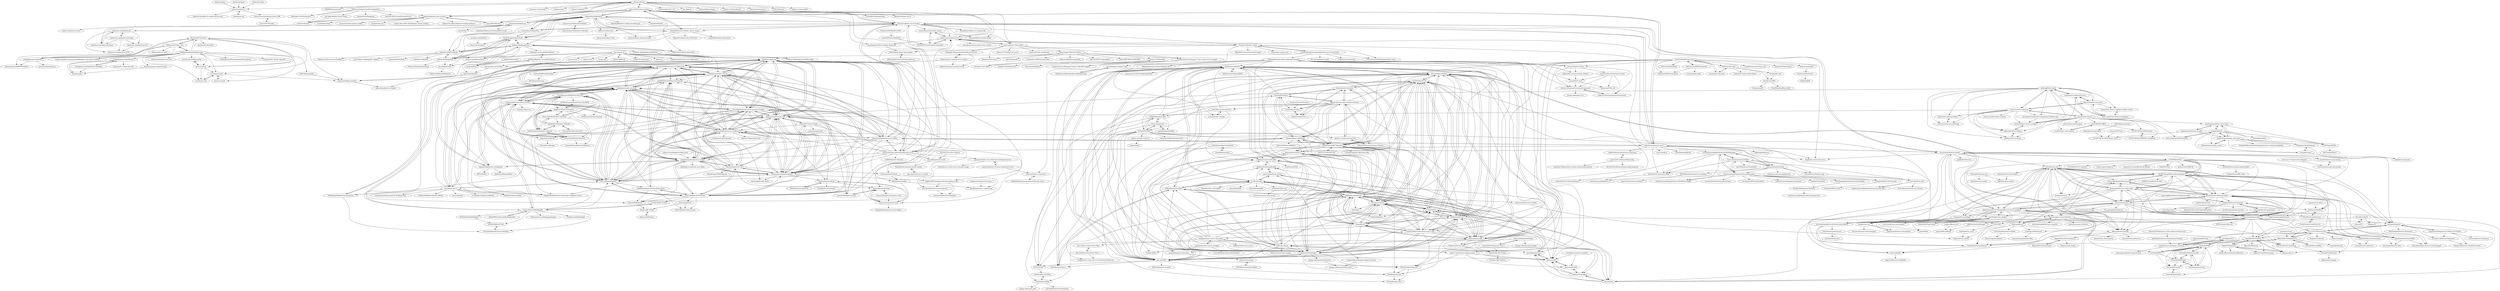 digraph G {
"z0mbie42/signal" -> "phasersec/phaser"
"z0mbie42/rocket" -> "phasersec/phaser"
"WindowsGSM/WindowsGSM" -> "patrix87/PowerShellGSM" ["e"=1]
"Goz3rr/SatisfactorySaveEditor" -> "AyrA/SatisfactorySaveEditor"
"Goz3rr/SatisfactorySaveEditor" -> "satisfactorymodding/SatisfactoryModManager"
"Goz3rr/SatisfactorySaveEditor" -> "ficsit-felix/ficsit-felix"
"Goz3rr/SatisfactorySaveEditor" -> "satisfactorymodding/SatisfactoryModLoader"
"Goz3rr/SatisfactorySaveEditor" -> "LancelotP/satisfactory-map"
"Goz3rr/SatisfactorySaveEditor" -> "greeny/SatisfactoryTools"
"Goz3rr/SatisfactorySaveEditor" -> "AnthorNet/SC-InteractiveMap"
"ficsit-felix/ficsit-felix" -> "ficsit-felix/satisfactory-save-format"
"ficsit-felix/ficsit-felix" -> "satisfactorymodding/SatisfactoryUnrealProject"
"LancelotP/satisfactory-map" -> "ficsit-felix/ficsit-felix"
"satisfactorymodding/SatisfactoryModManager" -> "satisfactorymodding/SatisfactoryModLoader"
"satisfactorymodding/SatisfactoryModManager" -> "Goz3rr/SatisfactorySaveEditor"
"satisfactorymodding/SatisfactoryModManager" -> "satisfactorymodding/ficsit-cli"
"satisfactorymodding/SatisfactoryModManager" -> "greeny/SatisfactoryTools"
"satisfactorymodding/SatisfactoryModManager" -> "satisfactorymodding/SatisfactoryModBootstrapper"
"satisfactorymodding/SatisfactoryModManager" -> "AnthorNet/SC-InteractiveMap"
"phasersec/phaser" -> "ChainOrchestra/ChainOrchestra-SDK"
"phasersec/phaser" -> "skerkour/cloudflare-for-speed-and-security"
"phasersec/phaser" -> "z0mbie42/rz-go"
"greeny/SatisfactoryTools" -> "AnthorNet/SC-InteractiveMap"
"greeny/SatisfactoryTools" -> "Goz3rr/SatisfactorySaveEditor"
"greeny/SatisfactoryTools" -> "satisfactorymodding/SatisfactoryModManager"
"greeny/SatisfactoryTools" -> "KirkMcDonald/satisfactory-calculator"
"greeny/SatisfactoryTools" -> "satisfactorymodding/SatisfactoryModLoader"
"greeny/SatisfactoryTools" -> "satisfactory-factories/application"
"greeny/SatisfactoryTools" -> "LancelotP/satisfactory-map"
"greeny/SatisfactoryTools" -> "Panakotta00/FicsIt-Networks"
"Sparker95/Vindicta" -> "A3Antistasi/A3-Antistasi"
"Sparker95/Vindicta" -> "official-antistasi-community/A3-Antistasi"
"Sparker95/Vindicta" -> "Vdauphin/HeartsAndMinds"
"Sparker95/Vindicta" -> "KillahPotatoes/KP-Liberation"
"Sparker95/Vindicta" -> "LordGolias/antistasi"
"Sparker95/Vindicta" -> "BrettMayson/HEMTT"
"FWolfe/Zomboid-Modding-Guide" -> "MrBounty/PZ-Mod---Doc"
"FWolfe/Zomboid-Modding-Guide" -> "Konijima/PZ-Libraries"
"FWolfe/Zomboid-Modding-Guide" -> "cocolabs/pz-modding-guide"
"FWolfe/Zomboid-Modding-Guide" -> "cocolabs/pz-zdoc"
"FWolfe/Zomboid-Modding-Guide" -> "pzstorm/storm"
"FWolfe/Zomboid-Modding-Guide" -> "asledgehammer/Umbrella"
"FWolfe/Zomboid-Modding-Guide" -> "Project-Zomboid-Community-Modding/pz-community-modding"
"FWolfe/Zomboid-Modding-Guide" -> "cocolabs/pz-zmod"
"FWolfe/Zomboid-Modding-Guide" -> "pzstorm/capsid"
"FWolfe/Zomboid-Modding-Guide" -> "asledgehammer/PipeWrench"
"FWolfe/Zomboid-Modding-Guide" -> "TheIndieStone/ProjectZomboidTranslations"
"FWolfe/Zomboid-Modding-Guide" -> "Konijima/project-zomboid-studio"
"FWolfe/Zomboid-Modding-Guide" -> "Unjammer/PZ_Vanilla_Map-B41-"
"FWolfe/Zomboid-Modding-Guide" -> "cff29546/pzmap2dzi"
"FWolfe/Zomboid-Modding-Guide" -> "nolanritchie/Super-Survivors"
"gorcon/rcon-cli" -> "radj307/ARRCON"
"gorcon/rcon-cli" -> "gorcon/rcon"
"gorcon/rcon-cli" -> "itzg/rcon-cli" ["e"=1]
"gorcon/rcon-cli" -> "conqp/rcon"
"gorcon/rcon-cli" -> "Bluefissure/pal-conf"
"gorcon/rcon-cli" -> "VeroFess/PalWorld-Server-Unoffical-Api"
"gorcon/rcon-cli" -> "xNul/palworld-host-save-fix"
"gorcon/rcon-cli" -> "Drifter321/admintool" ["e"=1]
"gorcon/rcon-cli" -> "quarantin/pz-server-tools"
"gorcon/rcon-cli" -> "cheahjs/palworld-save-tools"
"gorcon/rcon-cli" -> "n0la/rcon"
"gorcon/rcon-cli" -> "gekware/minecraft-server-hibernation" ["e"=1]
"gorcon/rcon-cli" -> "openzomboid/log-extender"
"gorcon/rcon-cli" -> "openzomboid/pzlsm"
"gorcon/rcon-cli" -> "zkhssb/NectarRCON"
"satisfactorymodding/SatisfactoryModLoader" -> "satisfactorymodding/SatisfactoryModManager"
"satisfactorymodding/SatisfactoryModLoader" -> "Goz3rr/SatisfactorySaveEditor"
"satisfactorymodding/SatisfactoryModLoader" -> "satisfactorymodding/SatisfactoryModBootstrapper"
"satisfactorymodding/SatisfactoryModLoader" -> "satisfactorymodding/Documentation"
"satisfactorymodding/SatisfactoryModLoader" -> "PXA-Renegade/Satisfactory-Pak-Modding"
"satisfactorymodding/SatisfactoryModLoader" -> "satisfactorymodding/SatisfactoryUnrealProject"
"satisfactorymodding/SatisfactoryModLoader" -> "Brabb3l/UtilityMod"
"satisfactorymodding/SatisfactoryModLoader" -> "mircearoata/SatisfactoryAreaActions"
"satisfactorymodding/SatisfactoryModLoader" -> "satisfactorymodding/ficsit-cli"
"satisfactorymodding/SatisfactoryModLoader" -> "Panakotta00/FicsIt-Networks"
"satisfactorymodding/SatisfactoryModLoader" -> "Archengius/BPPseudoCodeGen" ["e"=1]
"Xeno69/Domination" -> "dedmen/ArmaScriptProfiler"
"Xeno69/Domination" -> "auQuiksilver/Apex-Framework"
"mathielo/dst-dedicated-server" -> "Jamesits/docker-dst-server"
"mathielo/dst-dedicated-server" -> "yeet-zone/docker-dontstarvetogether"
"mathielo/dst-dedicated-server" -> "qinming99/dst-admin"
"mathielo/dst-dedicated-server" -> "yechentide/dst-server-manager"
"A3Antistasi/A3-Antistasi" -> "A3Antistasi/antistasi-1.x"
"A3Antistasi/A3-Antistasi" -> "Sparker95/Vindicta"
"A3Antistasi/A3-Antistasi" -> "LordGolias/antistasi"
"A3Antistasi/A3-Antistasi" -> "official-antistasi-community/A3-Antistasi"
"A3Antistasi/A3-Antistasi" -> "KillahPotatoes/KP-Liberation"
"A3Antistasi/A3-Antistasi" -> "ArmaAchilles/Achilles"
"A3Antistasi/A3-Antistasi" -> "ALiVEOS/ALiVE.OS"
"nsimplex/ktools" -> "kleientertainment/ds_mod_tools"
"nsimplex/ktools" -> "handsomematt/dont-starve-tools"
"nsimplex/ktools" -> "ZzzzzzzSkyward/DSTmodutils"
"nsimplex/ktools" -> "dstmodders/ktools"
"nsimplex/ktools" -> "DST-Tools/DSTEd"
"nsimplex/ktools" -> "debugman18/UpAndAway"
"nsimplex/ktools" -> "nsimplex/wicker"
"nsimplex/ktools" -> "kleientertainment/ds_assets"
"TAWTonic/Altis-Life" -> "ArmaLife/Framework"
"TAWTonic/Altis-Life" -> "Cyberbyte-Studios/CyberWorks"
"TAWTonic/Altis-Life" -> "Torndeco/extDB2"
"TAWTonic/Altis-Life" -> "Itsyuka/Altis-Life"
"ClaudeMetz/FactoryPlanner" -> "factoriolib/flib"
"BrettMayson/HEMTT" -> "IDI-Systems/acre2"
"BrettMayson/HEMTT" -> "BrettMayson/arma-rs"
"BrettMayson/HEMTT" -> "KoffeinFlummi/armake2"
"BrettMayson/HEMTT" -> "LordGolias/sqf"
"BrettMayson/HEMTT" -> "KoffeinFlummi/armake"
"BrettMayson/HEMTT" -> "zen-mod/ZEN"
"BrettMayson/HEMTT" -> "nk3nny/LambsDanger"
"BrettMayson/HEMTT" -> "CBATeam/CBA_A3"
"BrettMayson/HEMTT" -> "intercept/intercept"
"BrettMayson/HEMTT" -> "ArmaAchilles/Achilles"
"BrettMayson/HEMTT" -> "SQFvm/runtime"
"BrettMayson/HEMTT" -> "KAT-Advanced-Medical/KAM"
"BrettMayson/HEMTT" -> "pennyworth12345/ConfigDumpFileIO"
"BrettMayson/HEMTT" -> "OCAP2/OCAP"
"R3voA3/3den-Enhanced" -> "diwako/diwako_dui"
"R3voA3/3den-Enhanced" -> "diwako/diwako_cbrn"
"CatalysmsServerManager/7-days-to-die-server-manager" -> "CatalysmsServerManager/7-Days-to-Die-API-wrapper"
"CatalysmsServerManager/7-days-to-die-server-manager" -> "ZehMatt/7dtd-WalkerSim"
"CatalysmsServerManager/7-days-to-die-server-manager" -> "7days2mod/ModBase"
"M3wM3w/ComfyFactorio" -> "ComfyFactory/ComfyFactorio"
"M3wM3w/ComfyFactorio" -> "Refactorio/RedMew"
"wube/factorio-data" -> "Afforess/Factorio-Stdlib"
"wube/factorio-data" -> "justarandomgeek/vscode-factoriomod-debug"
"wube/factorio-data" -> "0ptera/Logistic-Train-Network"
"wube/factorio-data" -> "KirkMcDonald/kirkmcdonald.github.io"
"wube/factorio-data" -> "Refactorio/RedMew"
"wube/factorio-data" -> "doomeer/factorio"
"wube/factorio-data" -> "clusterio/clusterio"
"wube/factorio-data" -> "Helfima/helmod"
"wube/factorio-data" -> "factoriolib/flib"
"wube/factorio-data" -> "OpenFactorioServerManager/factorio-server-manager"
"wube/factorio-data" -> "FactorioBlueprints/factorio-prints"
"wube/factorio-data" -> "deniszholob/factorio-cheat-sheet"
"wube/factorio-data" -> "malcolmriley/unused-renders"
"wube/factorio-data" -> "teoxoy/factorio-blueprint-editor"
"wube/factorio-data" -> "L0laapk3/FactorioMaps"
"L0laapk3/FactorioMaps" -> "justarandomgeek/vscode-factoriomod-debug"
"michail-nikolaev/task-force-arma-3-radio" -> "CBATeam/CBA_A3"
"michail-nikolaev/task-force-arma-3-radio" -> "IDI-Systems/acre2"
"michail-nikolaev/task-force-arma-3-radio" -> "ArmaAchilles/Achilles"
"michail-nikolaev/task-force-arma-3-radio" -> "acemod/ACE3"
"michail-nikolaev/task-force-arma-3-radio" -> "acemod/ACEX"
"michail-nikolaev/task-force-arma-3-radio" -> "ALiVEOS/ALiVE.OS"
"michail-nikolaev/task-force-arma-3-radio" -> "Dahlgren/arma-server-web-admin"
"michail-nikolaev/task-force-arma-3-radio" -> "zen-mod/ZEN"
"michail-nikolaev/task-force-arma-3-radio" -> "intercept/intercept"
"michail-nikolaev/task-force-arma-3-radio" -> "KillahPotatoes/KP-Liberation"
"michail-nikolaev/task-force-arma-3-radio" -> "R3voA3/3den-Enhanced"
"michail-nikolaev/task-force-arma-3-radio" -> "astruyk/Ares"
"michail-nikolaev/task-force-arma-3-radio" -> "nk3nny/LambsDanger"
"michail-nikolaev/task-force-arma-3-radio" -> "KoffeinFlummi/armake"
"michail-nikolaev/task-force-arma-3-radio" -> "BrettMayson/HEMTT"
"teoxoy/factorio-blueprint-editor" -> "FactorioBlueprints/factorio-prints"
"teoxoy/factorio-blueprint-editor" -> "demipixel/factorio-blueprint"
"teoxoy/factorio-blueprint-editor" -> "barthuijgen/factorio-sites"
"teoxoy/factorio-blueprint-editor" -> "clusterio/clusterio"
"teoxoy/factorio-blueprint-editor" -> "demodude4u/Factorio-FBSR"
"teoxoy/factorio-blueprint-editor" -> "factoriolab/factoriolab"
"teoxoy/factorio-blueprint-editor" -> "KirkMcDonald/kirkmcdonald.github.io"
"teoxoy/factorio-blueprint-editor" -> "trakos/fbpviewer"
"teoxoy/factorio-blueprint-editor" -> "deniszholob/factorio-cheat-sheet"
"teoxoy/factorio-blueprint-editor" -> "wube/factorio-data"
"teoxoy/factorio-blueprint-editor" -> "demodude4u/Java-Factorio-Data-Wrapper"
"teoxoy/factorio-blueprint-editor" -> "rain9441/factorio-tls"
"teoxoy/factorio-blueprint-editor" -> "DanielKote/Foreman2"
"KoffeinFlummi/armake2" -> "KoffeinFlummi/armake"
"KoffeinFlummi/armake2" -> "BrettMayson/arma-rs"
"KoffeinFlummi/armake2" -> "BrettMayson/HEMTT"
"KoffeinFlummi/armake2" -> "LordGolias/sqf"
"debugman18/UpAndAway" -> "nsimplex/wicker"
"debugman18/UpAndAway" -> "jkolokotronis/dsmods"
"deniszholob/factorio-cheat-sheet" -> "KirkMcDonald/kirkmcdonald.github.io"
"deniszholob/factorio-cheat-sheet" -> "FactorioBlueprints/factorio-prints"
"deniszholob/factorio-cheat-sheet" -> "doomeer/factorio"
"deniszholob/factorio-cheat-sheet" -> "ClaudeMetz/FactoryPlanner"
"deniszholob/factorio-cheat-sheet" -> "Afforess/Factorio-Stdlib"
"deniszholob/factorio-cheat-sheet" -> "teoxoy/factorio-blueprint-editor"
"deniszholob/factorio-cheat-sheet" -> "clusterio/clusterio"
"deniszholob/factorio-cheat-sheet" -> "wube/factorio-data"
"deniszholob/factorio-cheat-sheet" -> "L0laapk3/FactorioMaps"
"Rseding91/Factorio-Lua" -> "fgardt/factorio-spritter"
"Rseding91/Factorio-Lua" -> "fgardt/factorio-scanner"
"KirkMcDonald/satisfactory-calculator" -> "Legorin/satisfactory-calculator"
"AlwarrenSidh/ArmAToolbox" -> "Crip12/P3D-Debinarizer-Arma-3"
"AlwarrenSidh/ArmAToolbox" -> "jetelain/Arma3Map"
"AlwarrenSidh/ArmAToolbox" -> "gruppe-adler/paa-gimp-plugin"
"Crip12/P3D-Debinarizer-Arma-3" -> "AlwarrenSidh/ArmAToolbox"
"Crip12/P3D-Debinarizer-Arma-3" -> "Braini01/bis-file-formats"
"z0mbie42/goes" -> "phasersec/phaser"
"auQuiksilver/Apex-Framework" -> "Xeno69/Domination"
"auQuiksilver/Apex-Framework" -> "zen-mod/ZEN"
"SQFvm/runtime" -> "LordGolias/sqf"
"SQFvm/runtime" -> "dedmen/ArmaDebugEngine"
"SQFvm/runtime" -> "dedmen/ArmaScriptProfiler"
"SQFvm/runtime" -> "intercept/intercept"
"SQFvm/runtime" -> "kayler-renslow/arma-dialog-creator"
"SQFvm/runtime" -> "KoffeinFlummi/armake"
"SQFvm/runtime" -> "KoffeinFlummi/armake2"
"SQFvm/runtime" -> "ArmA-Studio/Arma.Studio"
"SQFvm/runtime" -> "BrettMayson/HEMTT"
"SQFvm/runtime" -> "zen-mod/ZEN"
"SQFvm/runtime" -> "ArmaAchilles/Achilles"
"SQFvm/runtime" -> "nk3nny/LambsDanger"
"SQFvm/runtime" -> "alexcroox/R3"
"SQFvm/runtime" -> "dedmen/ArmaScriptCompiler"
"Braini01/bis-file-formats" -> "Torndeco/SQF-Indenter"
"zen-mod/ZEN" -> "nk3nny/LambsDanger"
"zen-mod/ZEN" -> "ArmaAchilles/Achilles"
"zen-mod/ZEN" -> "diwako/diwako_dui"
"zen-mod/ZEN" -> "IDI-Systems/acre2"
"zen-mod/ZEN" -> "CBATeam/CBA_A3"
"zen-mod/ZEN" -> "R3voA3/3den-Enhanced"
"zen-mod/ZEN" -> "BrettMayson/HEMTT"
"zen-mod/ZEN" -> "acemod/ACEX"
"zen-mod/ZEN" -> "BrettMayson/arma-rs"
"zen-mod/ZEN" -> "AdlerSalbei/grad_trenches"
"zen-mod/ZEN" -> "KoffeinFlummi/armake2"
"zen-mod/ZEN" -> "genesis92x/VcomAI-3.0"
"zen-mod/ZEN" -> "OCAP2/OCAP"
"igorkis-scrts/Serverify-A3" -> "jymden/tadst"
"A3Antistasi/antistasi-1.x" -> "LordGolias/antistasi"
"A3Antistasi/antistasi-1.x" -> "A3Antistasi/A3-Antistasi"
"genesis92x/VcomAI-3.0" -> "ALiVEOS/ALiVE.OS"
"genesis92x/VcomAI-3.0" -> "nk3nny/LambsDanger"
"genesis92x/VcomAI-3.0" -> "SceptreOfficial/Simplex-Support-Services"
"genesis92x/VcomAI-3.0" -> "Vdauphin/HeartsAndMinds"
"genesis92x/VcomAI-3.0" -> "acemod/ACEX"
"genesis92x/VcomAI-3.0" -> "dedmen/ArmaScriptProfiler"
"m-chandler/factorio-spot-pricing" -> "vatertime/minecraft-spot-pricing"
"kleientertainment/ds_mod_tools" -> "nsimplex/ktools"
"kleientertainment/ds_mod_tools" -> "handsomematt/dont-starve-tools"
"kleientertainment/ds_mod_tools" -> "kleientertainment/ds_assets"
"kleientertainment/ds_mod_tools" -> "debugman18/UpAndAway"
"kleientertainment/ds_mod_tools" -> "DST-Tools/DSTEd"
"kleientertainment/ds_mod_tools" -> "DragonWolfLeo/extendedsamplecharacter-dontstarvetogether"
"kleientertainment/ds_mod_tools" -> "nsimplex/wicker"
"CabbageCrow/AssemblyPublicizer" -> "BepInEx/BepInEx.AssemblyPublicizer"
"jammsen/docker-the-forest-dedicated-server" -> "jammsen/docker-sons-of-the-forest-dedicated-server"
"jammsen/docker-the-forest-dedicated-server" -> "alinmear/docker-conanexiles"
"z0mbie42/rz-go" -> "phasersec/phaser"
"camerongillette/factorio_blueprint_editor" -> "demipixel/factorio-blueprint"
"nsimplex/wicker" -> "debugman18/UpAndAway"
"nsimplex/wicker" -> "jkolokotronis/dsmods"
"dedmen/ArmaScriptProfiler" -> "dedmen/ArmaDebugEngine"
"dedmen/ArmaScriptProfiler" -> "ArmaForces/Mods"
"BrettMayson/arma-rs" -> "BrettMayson/HEMTT"
"BrettMayson/arma-rs" -> "KoffeinFlummi/armake2"
"diwako/diwako_dui" -> "diwako/diwako_cbrn"
"DorHans/7DTD-SMR" -> "nicolas-f/7DTD-leaflet"
"kleientertainment/ds_assets" -> "kleientertainment/ds_mod_tools"
"alec-hs/Flaxs-Arma-Server-Tool-2" -> "alec-hs/Flaxs-Arma-Server-Tool"
"alec-hs/Flaxs-Arma-Server-Tool-2" -> "Foxlider/Fox-s-Arma-Server-Tool-Extended-Rewrite"
"theBlackDragon/conan-exiles-dedicated-server" -> "alinmear/docker-conanexiles"
"Brabb3l/Satisfactory-Modding" -> "satisfactorymodding/UnrealProjectGenerator"
"PXA-Renegade/Satisfactory-Pak-Modding" -> "Brabb3l/Satisfactory-Modding"
"BepInEx/HarmonyX" -> "bbepis/NStrip" ["e"=1]
"acemod/ACE3" -> "CBATeam/CBA_A3"
"acemod/ACE3" -> "IDI-Systems/acre2"
"acemod/ACE3" -> "michail-nikolaev/task-force-arma-3-radio"
"acemod/ACE3" -> "ALiVEOS/ALiVE.OS"
"acemod/ACE3" -> "intercept/intercept"
"acemod/ACE3" -> "acemod/ACEX"
"acemod/ACE3" -> "ArmaAchilles/Achilles"
"acemod/ACE3" -> "zen-mod/ZEN"
"acemod/ACE3" -> "BrettMayson/HEMTT"
"acemod/ACE3" -> "KillahPotatoes/KP-Liberation"
"acemod/ACE3" -> "KoffeinFlummi/armake"
"acemod/ACE3" -> "nk3nny/LambsDanger"
"acemod/ACE3" -> "Vdauphin/HeartsAndMinds"
"acemod/ACE3" -> "genesis92x/VcomAI-3.0"
"acemod/ACE3" -> "LordGolias/sqf"
"factoriolab/factoriolab" -> "KirkMcDonald/kirkmcdonald.github.io"
"factoriolab/factoriolab" -> "teoxoy/factorio-blueprint-editor"
"factoriolab/factoriolab" -> "deniszholob/factorio-cheat-sheet"
"factoriolab/factoriolab" -> "redruin1/factorio-draftsman"
"factoriolab/factoriolab" -> "justarandomgeek/vscode-factoriomod-debug"
"factoriolab/factoriolab" -> "OpenFactorioServerManager/factorio-server-manager"
"factoriolab/factoriolab" -> "NebulaModTeam/nebula" ["e"=1]
"factoriolab/factoriolab" -> "DanielKote/Foreman2"
"factoriolab/factoriolab" -> "wube/factorio-data"
"factoriolab/factoriolab" -> "ShadowTheAge/yafc"
"factoriolab/factoriolab" -> "raynquist/balancer"
"factoriolab/factoriolab" -> "Redcrafter/verilog2factorio"
"factoriolab/factoriolab" -> "DSPCalculator/dsp-calc" ["e"=1]
"factoriolab/factoriolab" -> "ClaudeMetz/FactoryPlanner"
"factoriolab/factoriolab" -> "R-O-C-K-E-T/Factorio-SAT"
"ustaxes/UsTaxes" -> "Redcrafter/verilog2factorio" ["e"=1]
"vatertime/minecraft-spot-pricing" -> "m-chandler/factorio-spot-pricing"
"ShadowTheAge/yafc" -> "shpaass/yafc-ce"
"ShadowTheAge/yafc" -> "DanielKote/Foreman2"
"ShadowTheAge/yafc" -> "gillett-hernandez/Foreman2"
"ShadowTheAge/yafc" -> "technicalfactorio/technicalfactorio"
"tbox1911/Liberation-RX" -> "KillahPotatoes/KP-Liberation"
"OpenScanEu/OpenScan" -> "OpenScan-org/OpenScan2"
"OpenScanEu/OpenScan" -> "OpenScan-org/OpenScanCloud"
"OpenScanEu/OpenScan" -> "valheimPlus/ValheimPlus"
"OpenScanEu/OpenScan" -> "GaudiLabs/OpenLaserScanningMicroscope" ["e"=1]
"OpenScanEu/OpenScan" -> "mtytel/vital" ["e"=1]
"vinanrra/Docker-7DaysToDie" -> "Didstopia/7dtd-server"
"vinanrra/Docker-7DaysToDie" -> "CatalysmsServerManager/7-days-to-die-server-manager"
"vinanrra/Docker-7DaysToDie" -> "Hermsi1337/docker-ark-server" ["e"=1]
"vinanrra/Docker-7DaysToDie" -> "jsknnr/enshrouded-server"
"vinanrra/Docker-7DaysToDie" -> "vinanrra/Docker-Satisfactory"
"vinanrra/Docker-7DaysToDie" -> "dmustanger/7dtd-ServerTools"
"vinanrra/Docker-7DaysToDie" -> "Renegade-Master/zomboid-dedicated-server"
"raynquist/balancer" -> "R-O-C-K-E-T/Factorio-SAT"
"raynquist/balancer" -> "bcwhite-code/brians-blueprints"
"raynquist/balancer" -> "DanielKote/Foreman2"
"raynquist/balancer" -> "Opinionated-Blueprints/10-Books-Full-of-Rails"
"raynquist/balancer" -> "AKoalaMakes/Factorio-Blueprints"
"raynquist/balancer" -> "shpaass/yafc-ce"
"official-antistasi-community/A3-Antistasi" -> "Sparker95/Vindicta"
"official-antistasi-community/A3-Antistasi" -> "A3Antistasi/A3-Antistasi"
"official-antistasi-community/A3-Antistasi" -> "igorkis-scrts/A3-Antistasi-Plus"
"official-antistasi-community/A3-Antistasi" -> "KillahPotatoes/KP-Liberation"
"official-antistasi-community/A3-Antistasi" -> "SilenceIsFatto/A3-Antistasi-Ultimate"
"official-antistasi-community/A3-Antistasi" -> "genesis92x/VcomAI-3.0"
"official-antistasi-community/A3-Antistasi" -> "LordGolias/antistasi"
"official-antistasi-community/A3-Antistasi" -> "nk3nny/LambsDanger"
"official-antistasi-community/A3-Antistasi" -> "CBATeam/CBA_A3"
"official-antistasi-community/A3-Antistasi" -> "Vdauphin/HeartsAndMinds"
"official-antistasi-community/A3-Antistasi" -> "BrettMayson/Arma3Server"
"official-antistasi-community/A3-Antistasi" -> "A3Antistasi/antistasi-1.x"
"official-antistasi-community/A3-Antistasi" -> "Foxlider/FASTER"
"official-antistasi-community/A3-Antistasi" -> "ALiVEOS/ALiVE.OS"
"official-antistasi-community/A3-Antistasi" -> "GoldJohnKing/mimalloc"
"nicolas-f/7DTD-leaflet" -> "DorHans/7DTD-SMR"
"Opinionated-Blueprints/10-Books-Full-of-Rails" -> "Xeinaemm/Factorio-Tileable-Factories"
"Opinionated-Blueprints/10-Books-Full-of-Rails" -> "bcwhite-code/brians-blueprints"
"Opinionated-Blueprints/10-Books-Full-of-Rails" -> "steven-tk/factorio-blueprints"
"Opinionated-Blueprints/10-Books-Full-of-Rails" -> "raynquist/balancer"
"fugasjunior/arma-server-manager" -> "Dahlgren/arma-server-web-admin"
"fugasjunior/arma-server-manager" -> "svencc/ReforgerCommanderBackend"
"fugasjunior/arma-server-manager" -> "Foxlider/KAST"
"nihilistzsche/LtnManager" -> "raiguard/RecipeBook"
"factoriolib/flib" -> "raiguard/Factorio-SmallMods"
"jetelain/ArmaRealMap" -> "winseros/pboman3"
"KAT-Advanced-Medical/KAM" -> "BrettMayson/HEMTT"
"BrettMayson/Arma3Server" -> "acemod/docker-reforger"
"BrettMayson/Arma3Server" -> "dedmen/ArmaScriptProfiler"
"BrettMayson/Arma3Server" -> "BrettMayson/HEMTT"
"BrettMayson/Arma3Server" -> "GoldJohnKing/mimalloc"
"Panakotta00/FicsIt-Networks" -> "Panakotta00/FicsIt-OS"
"justarandomgeek/vscode-factoriomod-debug" -> "factoriolib/flib"
"justarandomgeek/vscode-factoriomod-debug" -> "wube/factorio-data"
"justarandomgeek/vscode-factoriomod-debug" -> "ClaudeMetz/FactoryPlanner"
"justarandomgeek/vscode-factoriomod-debug" -> "GlassBricks/typed-factorio"
"jetelain/Arma3Map" -> "jetelain/Arma3TacMap"
"jetelain/Arma3Map" -> "gruppe-adler/grad_meh"
"jetelain/Arma3Map" -> "y0014984/Advanced-Equipment"
"openzomboid/log-extender" -> "openzomboid/server-tweaker"
"astruyk/Ares" -> "ArmaAchilles/Achilles"
"astruyk/Ares" -> "ocapmod/ocap-legacy"
"astruyk/Ares" -> "jameslkingsley/mars"
"astruyk/Ares" -> "alexcroox/R3"
"astruyk/Ares" -> "acemod/ACEX"
"igorkis-scrts/A3-Antistasi-Plus" -> "SilenceIsFatto/A3-Antistasi-Ultimate"
"igorkis-scrts/A3-Antistasi-Plus" -> "official-antistasi-community/A3-Antistasi"
"SteezCram/extDB3" -> "SteezCram/PboViewer"
"nk3nny/LambsDanger" -> "zen-mod/ZEN"
"nk3nny/LambsDanger" -> "genesis92x/VcomAI-3.0"
"nk3nny/LambsDanger" -> "diwako/diwako_dui"
"nk3nny/LambsDanger" -> "BrettMayson/HEMTT"
"nk3nny/LambsDanger" -> "CBATeam/CBA_A3"
"nk3nny/LambsDanger" -> "IDI-Systems/acre2"
"nk3nny/LambsDanger" -> "acemod/ACEX"
"nk3nny/LambsDanger" -> "ArmaAchilles/Achilles"
"nk3nny/LambsDanger" -> "R3voA3/3den-Enhanced"
"nk3nny/LambsDanger" -> "ALiVEOS/ALiVE.OS"
"nk3nny/LambsDanger" -> "dedmen/ArmaScriptProfiler"
"nk3nny/LambsDanger" -> "gruppe-adler/grad-fortifications"
"Foxlider/FASTER" -> "winseros/pboman3"
"Foxlider/FASTER" -> "Foxlider/KAST"
"Foxlider/FASTER" -> "igorkis-scrts/A3-Antistasi-Plus"
"Foxlider/FASTER" -> "igorkis-scrts/Serverify-A3"
"Foxlider/FASTER" -> "GoldJohnKing/mimalloc"
"Foxlider/FASTER" -> "nk3nny/LambsDanger"
"Foxlider/FASTER" -> "Vdauphin/HeartsAndMinds"
"Foxlider/FASTER" -> "soda3x/ArmaReforgerServerTool"
"Foxlider/FASTER" -> "Foxlider/Fox-s-Arma-Server-Tool-Extended-Rewrite"
"Foxlider/FASTER" -> "OCAP2/OCAP"
"Foxlider/FASTER" -> "Sparker95/Vindicta"
"Foxlider/FASTER" -> "KillahPotatoes/KP-Liberation"
"Foxlider/FASTER" -> "diwako/diwako_cbrn"
"Choumiko/FARL" -> "Choumiko/TheFatController"
"Choumiko/FARL" -> "Choumiko/RailTanker"
"Choumiko/FARL" -> "Choumiko/SmartTrains"
"Choumiko/FARL" -> "Choumiko/Foreman"
"Choumiko/FARL" -> "narc0tiq/YARM"
"Choumiko/FARL" -> "narc0tiq/evoGUI"
"Choumiko/FARL" -> "Choumiko/AutoTrash"
"Choumiko/SmartTrains" -> "Choumiko/TheFatController"
"Choumiko/SmartTrains" -> "Choumiko/FARL"
"Choumiko/SmartTrains" -> "Choumiko/RailTanker"
"SceptreOfficial/Simplex-Support-Services" -> "gruppe-adler/grad-listBuymenu"
"GonVas/tickerrain" -> "yugedata/Options_Data_Science"
"GonVas/tickerrain" -> "import-pandas/ark_invest"
"lloesche/valheim-server-docker" -> "mbround18/valheim-docker"
"lloesche/valheim-server-docker" -> "valheimPlus/ValheimPlus"
"lloesche/valheim-server-docker" -> "Nimdy/Dedicated_Valheim_Server_Script"
"lloesche/valheim-server-docker" -> "Grantapher/ValheimPlus"
"lloesche/valheim-server-docker" -> "wolveix/satisfactory-server"
"lloesche/valheim-server-docker" -> "Addyvan/valheim-k8s"
"lloesche/valheim-server-docker" -> "itzg/docker-minecraft-server" ["e"=1]
"lloesche/valheim-server-docker" -> "TrueOsiris/docker-vrising"
"lloesche/valheim-server-docker" -> "rileydakota/valheim-ecs-fargate-cdk"
"lloesche/valheim-server-docker" -> "jsknnr/enshrouded-server"
"lloesche/valheim-server-docker" -> "vinanrra/Docker-7DaysToDie"
"lloesche/valheim-server-docker" -> "jammsen/docker-palworld-dedicated-server"
"lloesche/valheim-server-docker" -> "factoriotools/factorio-docker"
"lloesche/valheim-server-docker" -> "thijsvanloef/palworld-server-docker"
"lloesche/valheim-server-docker" -> "mornedhels/enshrouded-server"
"doctorray117/minecraft-ondemand" -> "vatertime/minecraft-spot-pricing" ["e"=1]
"atjiu/dstmod-tutorial" -> "user919lx/DST-QREF"
"atjiu/dstmod-tutorial" -> "CN-DST-DEVELOPER/DST_Handbook"
"atjiu/dstmod-tutorial" -> "qinming99/dst-admin"
"atjiu/dstmod-tutorial" -> "ZzzzzzzSkyward/DSTmodutils"
"atjiu/dstmod-tutorial" -> "carrot-hu23/dst-admin-go"
"atjiu/dstmod-tutorial" -> "yechentide/dst-server-manager"
"atjiu/dstmod-tutorial" -> "CN-DST-DEVELOPER/scripts"
"atjiu/dstmod-tutorial" -> "ilyfairy/DstServerQuery"
"atjiu/dstmod-tutorial" -> "user919lx/dst_mod_tutorial"
"atjiu/dstmod-tutorial" -> "sukeme/DstServerHelper"
"atjiu/dstmod-tutorial" -> "handsomematt/dont-starve-tools"
"atjiu/dstmod-tutorial" -> "ariwori/toomanyitemsplus"
"Nimdy/Dedicated_Valheim_Server_Script" -> "lloesche/valheim-server-docker"
"Nimdy/Dedicated_Valheim_Server_Script" -> "mbround18/valheim-docker"
"Nimdy/Dedicated_Valheim_Server_Script" -> "valheimPlus/ValheimPlus"
"Nimdy/Dedicated_Valheim_Server_Script" -> "RandyKnapp/ValheimMods"
"Nimdy/Dedicated_Valheim_Server_Script" -> "Valheim-Modding/Jotunn"
"Nimdy/Dedicated_Valheim_Server_Script" -> "Peabo83/Valheim-Server-Web-GUI"
"Nimdy/Dedicated_Valheim_Server_Script" -> "camm9909/valheim-discord-bot"
"Nimdy/Dedicated_Valheim_Server_Script" -> "byt3m/Valheim-Character-Editor"
"hitrov/oci-arm-host-capacity" -> "nitrog0d/palworld-arm64" ["e"=1]
"AnthorNet/SC-InteractiveMap" -> "AnthorNet/SC-ProductionPlanner"
"valheimPlus/ValheimPlus" -> "lloesche/valheim-server-docker"
"valheimPlus/ValheimPlus" -> "Grantapher/ValheimPlus"
"valheimPlus/ValheimPlus" -> "RandyKnapp/ValheimMods"
"valheimPlus/ValheimPlus" -> "mbround18/valheim-docker"
"valheimPlus/ValheimPlus" -> "Nimdy/Dedicated_Valheim_Server_Script"
"valheimPlus/ValheimPlus" -> "aedenthorn/ValheimMods"
"valheimPlus/ValheimPlus" -> "Valheim-Modding/Jotunn"
"valheimPlus/ValheimPlus" -> "BepInEx/BepInEx.ConfigurationManager" ["e"=1]
"valheimPlus/ValheimPlus" -> "Valheim-Modding/Wiki"
"valheimPlus/ValheimPlus" -> "Razzmatazzz/ValheimSaveShield"
"valheimPlus/ValheimPlus" -> "Addyvan/valheim-k8s"
"valheimPlus/ValheimPlus" -> "byt3m/Valheim-Character-Editor"
"valheimPlus/ValheimPlus" -> "OpenScanEu/OpenScan"
"valheimPlus/ValheimPlus" -> "BepInEx/BepInEx" ["e"=1]
"valheimPlus/ValheimPlus" -> "ASharpPen/Valheim.SpawnThat"
"wolveix/satisfactory-server" -> "lloesche/valheim-server-docker"
"wolveix/satisfactory-server" -> "factoriotools/factorio-docker"
"wolveix/satisfactory-server" -> "mbround18/valheim-docker"
"wolveix/satisfactory-server" -> "itzg/docker-minecraft-server" ["e"=1]
"wolveix/satisfactory-server" -> "thijsvanloef/palworld-server-docker"
"wolveix/satisfactory-server" -> "jsknnr/enshrouded-server"
"wolveix/satisfactory-server" -> "TrueOsiris/docker-vrising"
"wolveix/satisfactory-server" -> "jammsen/docker-palworld-dedicated-server"
"wolveix/satisfactory-server" -> "AnthorNet/SC-InteractiveMap"
"wolveix/satisfactory-server" -> "satisfactorymodding/SatisfactoryModManager"
"wolveix/satisfactory-server" -> "fallenbagel/jellyseerr" ["e"=1]
"wolveix/satisfactory-server" -> "featheredtoast/satisfactory-monitoring"
"wolveix/satisfactory-server" -> "crazy-max/diun" ["e"=1]
"wolveix/satisfactory-server" -> "greeny/SatisfactoryTools"
"wolveix/satisfactory-server" -> "CyferShepard/Jellystat" ["e"=1]
"iam-abbas/Reddit-Stock-Trends" -> "GonVas/tickerrain" ["e"=1]
"skerkour/bloom" -> "yugedata/Options_Data_Science"
"skerkour/bloom" -> "skerkour/black-hat-rust" ["e"=1]
"skerkour/bloom" -> "loseys/BlackMamba" ["e"=1]
"skerkour/bloom" -> "mbround18/valheim-docker"
"skerkour/bloom" -> "phasersec/phaser"
"skerkour/bloom" -> "naia-lib/naia" ["e"=1]
"skerkour/bloom" -> "skerkour/bloom-legacy"
"skerkour/bloom" -> "lunatic-solutions/lunatic" ["e"=1]
"skerkour/bloom" -> "lemunozm/message-io" ["e"=1]
"skerkour/bloom" -> "RAUI-labs/raui" ["e"=1]
"skerkour/bloom" -> "geiger-rs/cargo-geiger" ["e"=1]
"skerkour/bloom" -> "XAMPPRocky/octocrab" ["e"=1]
"skerkour/bloom" -> "sycamore-rs/sycamore" ["e"=1]
"skerkour/bloom" -> "vrtbl/passerine" ["e"=1]
"skerkour/bloom" -> "nextest-rs/nextest" ["e"=1]
"GlassBricks/typed-factorio" -> "GlassBricks/Testorio"
"loseys/BlackMamba" -> "yugedata/Options_Data_Science" ["e"=1]
"qinming99/dst-admin" -> "carrot-hu23/dst-admin-go"
"qinming99/dst-admin" -> "atjiu/dstmod-tutorial"
"qinming99/dst-admin" -> "sukeme/DstServerHelper"
"qinming99/dst-admin" -> "yechentide/dst-server-manager"
"qinming99/dst-admin" -> "Jamesits/docker-dst-server"
"qinming99/dst-admin" -> "mathielo/dst-dedicated-server"
"qinming99/dst-admin" -> "miracleEverywhere/dst-management-platform-api"
"qinming99/dst-admin" -> "kairlec/dst-admin-go-docker"
"qinming99/dst-admin" -> "ilyfairy/DstServerQuery"
"qinming99/dst-admin" -> "Thoxvi/Dont-Starve-Together-Docker-Cluster"
"qinming99/dst-admin" -> "carrot-hu23/terraria-panel-app"
"qinming99/dst-admin" -> "zaigie/palworld-server-tool"
"cocolabs/pz-zdoc" -> "cocolabs/pz-zmod"
"pzstorm/storm" -> "cocolabs/pz-modding-guide"
"pzstorm/storm" -> "cocolabs/pz-zmod"
"pzstorm/storm" -> "cocolabs/pz-zdoc"
"pzstorm/storm" -> "Konijima/PZ-Libraries"
"pzstorm/capsid" -> "cocolabs/pz-zmod"
"cocolabs/pz-modding-guide" -> "pzstorm/storm"
"JackHopkins/factorio-learning-environment" -> "piebro/factorio-blueprint-visualizer"
"NebulaModTeam/nebula" -> "factoriolab/factoriolab" ["e"=1]
"NebulaModTeam/nebula" -> "VeroFess/PalWorld-Server-Unoffical-Fix" ["e"=1]
"Redcrafter/verilog2factorio" -> "R-O-C-K-E-T/Factorio-SAT"
"Redcrafter/verilog2factorio" -> "piebro/factorio-blueprint-visualizer"
"Redcrafter/verilog2factorio" -> "itsfrank/MinecraftHDL" ["e"=1]
"Redcrafter/verilog2factorio" -> "teoxoy/factorio-blueprint-editor"
"Redcrafter/verilog2factorio" -> "shioyadan/Konata" ["e"=1]
"Bisa/factorio-init" -> "narc0tiq/factorio-updater"
"Bisa/factorio-init" -> "OpenFactorioServerManager/factorio-server-manager"
"Bisa/factorio-init" -> "pdemonaco/factorio-mod-updater"
"Bisa/factorio-init" -> "mickael9/fac"
"Bisa/factorio-init" -> "Tantrisse/Factorio-mods-manager"
"Bisa/factorio-init" -> "FactorioBlueprints/factorio-prints"
"WallStreetAnalytics/wallstreetanalytics" -> "SamPom100/UnusualVolumeDetector" ["e"=1]
"WallStreetAnalytics/wallstreetanalytics" -> "AdityaJain1030/Stonkinator"
"WallStreetAnalytics/wallstreetanalytics" -> "yugedata/Options_Data_Science"
"WallStreetAnalytics/wallstreetanalytics" -> "iam-abbas/Reddit-Stock-Trends" ["e"=1]
"WallStreetAnalytics/wallstreetanalytics" -> "GonVas/tickerrain"
"WallStreetAnalytics/wallstreetanalytics" -> "brndnmtthws/thetagang" ["e"=1]
"Valheim-Modding/Jotunn" -> "Valheim-Modding/JotunnModStub"
"Valheim-Modding/Jotunn" -> "RandyKnapp/ValheimMods"
"Valheim-Modding/Jotunn" -> "jotunnlib/jotunnlib"
"Valheim-Modding/Jotunn" -> "aedenthorn/ValheimMods"
"Valheim-Modding/Jotunn" -> "Valheim-Modding/Wiki"
"Valheim-Modding/Jotunn" -> "blaxxun-boop/ServerSync"
"Valheim-Modding/Jotunn" -> "Valheim-Modding/JotunnModExample"
"Valheim-Modding/Jotunn" -> "ASharpPen/Valheim.SpawnThat"
"Valheim-Modding/Jotunn" -> "CabbageCrow/AssemblyPublicizer"
"RandyKnapp/ValheimMods" -> "aedenthorn/ValheimMods"
"RandyKnapp/ValheimMods" -> "Valheim-Modding/Jotunn"
"RandyKnapp/ValheimMods" -> "abearcodes/Valheim"
"RandyKnapp/ValheimMods" -> "Valheim-Modding/Wiki"
"RandyKnapp/ValheimMods" -> "ASharpPen/Valheim.SpawnThat"
"RandyKnapp/ValheimMods" -> "jotunnlib/jotunnlib"
"RandyKnapp/ValheimMods" -> "blaxxun-boop/ServerSync"
"RandyKnapp/ValheimMods" -> "valheimPlus/ValheimPlus"
"aedenthorn/ValheimMods" -> "RandyKnapp/ValheimMods"
"aedenthorn/ValheimMods" -> "Valheim-Modding/Jotunn"
"aedenthorn/ValheimMods" -> "Valheim-Modding/Wiki"
"aedenthorn/ValheimMods" -> "blaxxun-boop/ServerSync"
"aedenthorn/ValheimMods" -> "Mydayyy/Valheim-ServerSideMap"
"aedenthorn/ValheimMods" -> "Loki-Valheim-Modding/loki-valheim"
"aedenthorn/ValheimMods" -> "rolopogo/ValheimMods"
"aedenthorn/ValheimMods" -> "redseiko/ComfyMods"
"R-O-C-K-E-T/Factorio-SAT" -> "Redcrafter/verilog2factorio"
"R-O-C-K-E-T/Factorio-SAT" -> "piebro/factorio-blueprint-visualizer"
"R-O-C-K-E-T/Factorio-SAT" -> "raynquist/balancer"
"R-O-C-K-E-T/Factorio-SAT" -> "alegnani/verifactory"
"R-O-C-K-E-T/Factorio-SAT" -> "d4rkc0d3r/FactorioSimulation"
"R-O-C-K-E-T/Factorio-SAT" -> "redruin1/factorio-draftsman"
"R-O-C-K-E-T/Factorio-SAT" -> "Palats/mapshot"
"R-O-C-K-E-T/Factorio-SAT" -> "DanielKote/Foreman2"
"R-O-C-K-E-T/Factorio-SAT" -> "tzwaan/factorio_balancers"
"R-O-C-K-E-T/Factorio-SAT" -> "osimon8/CombinatorC"
"R-O-C-K-E-T/Factorio-SAT" -> "demodude4u/Factorio-FBSR"
"Addyvan/valheim-k8s" -> "grownseed/valheim-helm"
"mbround18/valheim-docker" -> "lloesche/valheim-server-docker"
"mbround18/valheim-docker" -> "valheimPlus/ValheimPlus"
"mbround18/valheim-docker" -> "Nimdy/Dedicated_Valheim_Server_Script"
"mbround18/valheim-docker" -> "skerkour/bloom"
"mbround18/valheim-docker" -> "yugedata/Options_Data_Science"
"mbround18/valheim-docker" -> "jsknnr/enshrouded-server"
"mbround18/valheim-docker" -> "wolveix/satisfactory-server"
"mbround18/valheim-docker" -> "CanadaBry/ValheimDocker"
"mbround18/valheim-docker" -> "mbround18/enshrouded-docker"
"mbround18/valheim-docker" -> "fakundo/valheim-server"
"mbround18/valheim-docker" -> "vinanrra/Docker-7DaysToDie"
"mbround18/valheim-docker" -> "loseys/BlackMamba" ["e"=1]
"mbround18/valheim-docker" -> "Grantapher/ValheimPlus"
"mbround18/valheim-docker" -> "escapingnetwork/core-keeper-dedicated"
"mbround18/valheim-docker" -> "jammsen/docker-palworld-dedicated-server"
"Torndeco/extDB2" -> "DeadP4xel/SealDrop-KotH"
"Torndeco/extDB2" -> "Torndeco/extdb"
"yugedata/Options_Data_Science" -> "GonVas/tickerrain"
"yugedata/Options_Data_Science" -> "Andrew-Reis-SMU-2022/Options_Based_Trading" ["e"=1]
"yugedata/Options_Data_Science" -> "Options-Visualizer/Options-Visualizer.github.io" ["e"=1]
"yugedata/Options_Data_Science" -> "skerkour/bloom"
"yugedata/Options_Data_Science" -> "sirnfs/OptionSuite" ["e"=1]
"yugedata/Options_Data_Science" -> "loseys/BlackMamba" ["e"=1]
"yugedata/Options_Data_Science" -> "hermeneuticlens/options-toolkit" ["e"=1]
"yugedata/Options_Data_Science" -> "alexgolec/tda-api" ["e"=1]
"winseros/pboman3" -> "Foxlider/FASTER"
"winseros/pboman3" -> "GoldJohnKing/mimalloc"
"winseros/pboman3" -> "OCAP2/OCAP"
"winseros/pboman3" -> "jetelain/ArmaRealMap"
"Valheim-Modding/Wiki" -> "Valheim-Modding/Jotunn"
"Valheim-Modding/Wiki" -> "jotunnlib/jotunnlib"
"Valheim-Modding/Wiki" -> "aedenthorn/ValheimMods"
"Valheim-Modding/Wiki" -> "RandyKnapp/ValheimMods"
"Valheim-Modding/Wiki" -> "Wacky-Mole/WackysDatabase"
"Razzmatazzz/ValheimSaveShield" -> "Razzmatazzz/ValheimServerWarden"
"Razzmatazzz/ValheimServerWarden" -> "Razzmatazzz/ValheimSaveShield"
"raiguard/Krastorio2" -> "raiguard/RecipeBook"
"CBATeam/CBA_A3" -> "acemod/ACE3"
"CBATeam/CBA_A3" -> "IDI-Systems/acre2"
"CBATeam/CBA_A3" -> "ALiVEOS/ALiVE.OS"
"CBATeam/CBA_A3" -> "michail-nikolaev/task-force-arma-3-radio"
"CBATeam/CBA_A3" -> "acemod/ACEX"
"CBATeam/CBA_A3" -> "zen-mod/ZEN"
"CBATeam/CBA_A3" -> "intercept/intercept"
"CBATeam/CBA_A3" -> "ArmaAchilles/Achilles"
"CBATeam/CBA_A3" -> "BrettMayson/HEMTT"
"CBATeam/CBA_A3" -> "nk3nny/LambsDanger"
"CBATeam/CBA_A3" -> "KillahPotatoes/KP-Liberation"
"CBATeam/CBA_A3" -> "KoffeinFlummi/armake"
"CBATeam/CBA_A3" -> "astruyk/Ares"
"CBATeam/CBA_A3" -> "TMF3/TMF"
"CBATeam/CBA_A3" -> "diwako/diwako_dui"
"Armitxes/VSCode_SQF" -> "ArmA-Studio/Arma.Studio"
"Armitxes/VSCode_SQF" -> "ocapmod/ocap-legacy"
"Armitxes/VSCode_SQF" -> "Braini01/bis-file-formats"
"Armitxes/VSCode_SQF" -> "acemod/language-arma-atom"
"Itsyuka/Altis-Life" -> "Torndeco/extDB2"
"headswe/Swifty-Issue-Tracker" -> "Sniperhid/1tac_admin"
"bbepis/NStrip" -> "BepInEx/BepInEx.AssemblyPublicizer"
"lyriarte/TrackLogger" -> "ChainOrchestra/ChainOrchestra-SDK"
"ComfyFactory/ComfyFactorio" -> "M3wM3w/ComfyFactorio"
"Dahlgren/arma-server-web-admin" -> "dedmen/ArmaScriptProfiler"
"Dahlgren/arma-server-web-admin" -> "alexcroox/R3"
"Dahlgren/arma-server-web-admin" -> "Dahlgren/node-arma-server"
"Dahlgren/arma-server-web-admin" -> "fugasjunior/arma-server-manager"
"Dahlgren/arma-server-web-admin" -> "dedmen/ArmaDebugEngine"
"Dahlgren/arma-server-web-admin" -> "KoffeinFlummi/armake"
"Dahlgren/arma-server-web-admin" -> "ArmaAchilles/Achilles"
"Dahlgren/arma-server-web-admin" -> "alec-hs/Flaxs-Arma-Server-Tool"
"Dahlgren/arma-server-web-admin" -> "LordGolias/sqf"
"Dahlgren/arma-server-web-admin" -> "michail-nikolaev/task-force-arma-3-radio"
"Dahlgren/arma-server-web-admin" -> "jameslkingsley/mars"
"patrix87/PowerShellGSM" -> "PR3SIDENT/enshrouded-community"
"jotunnlib/jotunnlib" -> "Valheim-Modding/ValheimLib"
"OCAP2/OCAP" -> "jetelain/Arma3TacMap"
"X39/ObjectOrientedScripting" -> "NouberNou/carma2"
"porisius/FicsitRemoteMonitoring" -> "AP-Hunt/FicsitRemoteMonitoringCompanion"
"porisius/FicsitRemoteMonitoring" -> "Jonathan-Hofmann/ficsit-remote-monitoring-dasboard"
"porisius/FicsitRemoteMonitoring" -> "featheredtoast/satisfactory-monitoring"
"narc0tiq/evoGUI" -> "narc0tiq/YARM"
"narc0tiq/evoGUI" -> "Choumiko/FARL"
"SteezCram/PboViewer" -> "RaJiska/JAPM"
"sweetgiorni/AnyPortal" -> "abearcodes/Valheim"
"Valheim-Modding/JotunnModStub" -> "Valheim-Modding/JotunnModExample"
"cocolabs/pz-zmod" -> "cocolabs/pz-zdoc"
"cocolabs/pz-zmod" -> "pzstorm/capsid"
"cocolabs/pz-zmod" -> "openzomboid/log-extender"
"Choumiko/Foreman" -> "Choumiko/AutoTrash"
"jetelain/Arma3TacMap" -> "jetelain/Arma3Map"
"OpenScan-org/OpenScan2" -> "OpenScan-org/OpenScan-Design"
"OpenScan-org/OpenScan2" -> "OpenScan-org/OpenScanCloud"
"OpenScan-org/OpenScan2" -> "OpenScanEu/OpenScan"
"OpenScan-org/OpenScan2" -> "OpenScan-org/OpenScan-PCB"
"OpenScan-org/OpenScan2" -> "OpenScan-org/OpenScan-Doc"
"dmustanger/7dtd-ServerTools" -> "CatalysmsServerManager/7-days-to-die-server-manager"
"dmustanger/7dtd-ServerTools" -> "Prisma501/CSMM-Patrons-Mod"
"dmustanger/7dtd-ServerTools" -> "7days2mod/BadCompanySM"
"dmustanger/7dtd-ServerTools" -> "djkrose/7DTD-ScriptingMod"
"dmustanger/7dtd-ServerTools" -> "Didstopia/7dtd-server"
"dmustanger/7dtd-ServerTools" -> "HAL-NINE-THOUSAND/DMT"
"dmustanger/7dtd-ServerTools" -> "LakeYS/Dishorde"
"dmustanger/7dtd-ServerTools" -> "nicolas-f/7DTD-leaflet"
"KirkMcDonald/kirkmcdonald.github.io" -> "KirkMcDonald/factorio-tools"
"KirkMcDonald/kirkmcdonald.github.io" -> "factoriolab/factoriolab"
"KirkMcDonald/kirkmcdonald.github.io" -> "deniszholob/factorio-cheat-sheet"
"KirkMcDonald/kirkmcdonald.github.io" -> "FactorioBlueprints/factorio-prints"
"KirkMcDonald/kirkmcdonald.github.io" -> "wube/factorio-data"
"KirkMcDonald/kirkmcdonald.github.io" -> "teoxoy/factorio-blueprint-editor"
"KirkMcDonald/kirkmcdonald.github.io" -> "Helfima/helmod"
"KirkMcDonald/kirkmcdonald.github.io" -> "demipixel/factorio-blueprint"
"KirkMcDonald/kirkmcdonald.github.io" -> "doomeer/factorio"
"KirkMcDonald/kirkmcdonald.github.io" -> "Refactorio/RedMew"
"KirkMcDonald/kirkmcdonald.github.io" -> "ClaudeMetz/FactoryPlanner"
"KirkMcDonald/kirkmcdonald.github.io" -> "raynquist/balancer"
"KirkMcDonald/kirkmcdonald.github.io" -> "demodude4u/Factorio-FBSR"
"KirkMcDonald/kirkmcdonald.github.io" -> "Afforess/Factorio-Stdlib"
"KirkMcDonald/kirkmcdonald.github.io" -> "0ptera/Logistic-Train-Network"
"OpenScan-org/OpenScan-Design" -> "OpenScan-org/OpenScan-PCB"
"OpenScan-org/OpenScan-Design" -> "OpenScan-org/OpenScan2"
"OpenScan-org/OpenScan-Design" -> "OpenScan-org/OpenScan-Doc"
"OpenScan-org/OpenScan-Design" -> "OpenScan-org/OpenScanCloud"
"KoffeinFlummi/armake" -> "KoffeinFlummi/armake2"
"KoffeinFlummi/armake" -> "LordGolias/sqf"
"KoffeinFlummi/armake" -> "acemod/language-arma-atom"
"KoffeinFlummi/armake" -> "intercept/intercept"
"KoffeinFlummi/armake" -> "bux/tabler"
"KoffeinFlummi/armake" -> "alexcroox/R3"
"KoffeinFlummi/armake" -> "BrettMayson/HEMTT"
"KoffeinFlummi/armake" -> "acemod/ACEX"
"KoffeinFlummi/armake" -> "toadie2k/NIArms"
"KoffeinFlummi/armake" -> "IDI-Systems/acre2"
"KoffeinFlummi/armake" -> "jameslkingsley/mars"
"KoffeinFlummi/armake" -> "BrettMayson/arma-rs"
"KoffeinFlummi/armake" -> "dedmen/ArmaScriptProfiler"
"KoffeinFlummi/armake" -> "headswe/Swifty-Issue-Tracker"
"BohemiaInteractive/Arma-Reforger-Samples" -> "BohemiaInteractive/Arma-Reforger-Misc"
"BohemiaInteractive/Arma-Reforger-Samples" -> "ofpisnotdead-com/awesome-reforger"
"BohemiaInteractive/Arma-Reforger-Samples" -> "IDI-Systems/acre2"
"BohemiaInteractive/Arma-Reforger-Samples" -> "Arkensor/EnfusionPersistenceFramework"
"BohemiaInteractive/Arma-Reforger-Samples" -> "EveronLife/EveronLife"
"BohemiaInteractive/Arma-Reforger-Samples" -> "acemod/ACE-Anvil"
"BohemiaInteractive/Arma-Reforger-Samples" -> "BrettMayson/HEMTT"
"BohemiaInteractive/Arma-Reforger-Samples" -> "zen-mod/ZEN"
"BohemiaInteractive/Arma-Reforger-Samples" -> "acemod/docker-reforger"
"BohemiaInteractive/Arma-Reforger-Samples" -> "exocs/Reforger-Sample-Coop"
"BohemiaInteractive/Arma-Reforger-Samples" -> "intercept/intercept"
"BohemiaInteractive/Arma-Reforger-Samples" -> "CBATeam/CBA_A3"
"BohemiaInteractive/Arma-Reforger-Samples" -> "nk3nny/LambsDanger"
"BohemiaInteractive/Arma-Reforger-Samples" -> "michail-nikolaev/task-force-arma-3-radio"
"BohemiaInteractive/Arma-Reforger-Samples" -> "dedmen/ArmaScriptProfiler"
"Oliveriver/5d-diplomacy-with-multiverse-time-travel" -> "JackHopkins/factorio-learning-environment" ["e"=1]
"DanielKote/Foreman2" -> "shpaass/yafc-ce"
"DanielKote/Foreman2" -> "ShadowTheAge/yafc"
"DanielKote/Foreman2" -> "gillett-hernandez/Foreman2"
"DanielKote/Foreman2" -> "technicalfactorio/technicalfactorio"
"DanielKote/Foreman2" -> "ClaudeMetz/FactoryPlanner"
"DanielKote/Foreman2" -> "Rybadour/Foreman"
"DanielKote/Foreman2" -> "redruin1/factorio-draftsman"
"CN-DST-DEVELOPER/DST_Handbook" -> "CN-DST-DEVELOPER/scripts"
"Renegade-Master/zomboid-dedicated-server" -> "Danixu/project-zomboid-server-docker"
"Renegade-Master/zomboid-dedicated-server" -> "PepeCitron/projectzomboid-server"
"TrueOsiris/docker-vrising" -> "StunlockStudios/vrising-dedicated-server-instructions"
"TrueOsiris/docker-vrising" -> "jsknnr/enshrouded-server"
"TrueOsiris/docker-vrising" -> "TrevorCarmichael/V-Rising-Docker-Linux"
"TrueOsiris/docker-vrising" -> "Pleut/abiotic-factor-linux-docker"
"TrueOsiris/docker-vrising" -> "Didstopia/vrising-server"
"TrueOsiris/docker-vrising" -> "alinmear/docker-conanexiles"
"TrueOsiris/docker-vrising" -> "Mephi00/v-rising-wine-docker-image"
"escapingnetwork/core-keeper-dedicated" -> "Pleut/abiotic-factor-linux-docker"
"quarantin/pz-server-tools" -> "openzomboid/pzlsm"
"cff29546/pzmap2dzi" -> "openzomboid/log-extender"
"EveronLife/EveronLife" -> "Arkensor/EnfusionPersistenceFramework"
"EveronLife/EveronLife" -> "Arkensor/EnfusionDatabaseFramework"
"EveronLife/EveronLife" -> "ofpisnotdead-com/awesome-reforger"
"EveronLife/EveronLife" -> "ArmaOverthrow/Overthrow.Arma4"
"EveronLife/EveronLife" -> "BohemiaInteractive/Arma-Reforger-Samples"
"yeet-zone/docker-dontstarvetogether" -> "Jamesits/docker-dst-server"
"yeet-zone/docker-dontstarvetogether" -> "mathielo/dst-dedicated-server"
"yeet-zone/docker-dontstarvetogether" -> "Thoxvi/Dont-Starve-Together-Docker-Cluster"
"Jamesits/docker-dst-server" -> "mathielo/dst-dedicated-server"
"Jamesits/docker-dst-server" -> "yeet-zone/docker-dontstarvetogether"
"Jamesits/docker-dst-server" -> "carrot-hu23/dst-admin-go"
"Jamesits/docker-dst-server" -> "qinming99/dst-admin"
"Jamesits/docker-dst-server" -> "Thoxvi/Dont-Starve-Together-Docker-Cluster"
"StunlockStudios/vrising-dedicated-server-instructions" -> "TrueOsiris/docker-vrising"
"StunlockStudios/vrising-dedicated-server-instructions" -> "TrevorCarmichael/V-Rising-Docker-Linux"
"StunlockStudios/vrising-dedicated-server-instructions" -> "Ponjimon/vrising-docker"
"StunlockStudios/vrising-dedicated-server-instructions" -> "IPS-Hosting/game-images"
"StunlockStudios/vrising-dedicated-server-instructions" -> "BohemiaInteractive/Arma-Reforger-Samples"
"StunlockStudios/vrising-dedicated-server-instructions" -> "Bluefissure/pal-conf"
"Vdauphin/HeartsAndMinds" -> "genesis92x/VcomAI-3.0"
"Vdauphin/HeartsAndMinds" -> "KillahPotatoes/KP-Liberation"
"Vdauphin/HeartsAndMinds" -> "Sparker95/Vindicta"
"Vdauphin/HeartsAndMinds" -> "nk3nny/LambsDanger"
"Vdauphin/HeartsAndMinds" -> "Giallustio/HeartsAndMinds"
"Vdauphin/HeartsAndMinds" -> "ALiVEOS/ALiVE.OS"
"Vdauphin/HeartsAndMinds" -> "IDI-Systems/acre2"
"Vdauphin/HeartsAndMinds" -> "zen-mod/ZEN"
"Vdauphin/HeartsAndMinds" -> "ArmaAchilles/Achilles"
"narc0tiq/YARM" -> "Choumiko/FARL"
"narc0tiq/YARM" -> "narc0tiq/evoGUI"
"narc0tiq/YARM" -> "Choumiko/Foreman"
"narc0tiq/YARM" -> "Choumiko/RailTanker"
"oorzkws/FactorioAchievementEnabler" -> "UnlegitSenpaii/FAE_Linux"
"ZzzzzzzSkyward/DSTmodutils" -> "nsimplex/ktools"
"narc0tiq/factorio-updater" -> "Bisa/factorio-init"
"narc0tiq/factorio-updater" -> "pdemonaco/factorio-mod-updater"
"narc0tiq/factorio-updater" -> "OpenFactorioServerManager/factorio-server-manager"
"narc0tiq/factorio-updater" -> "astevens/factorio-mod-updater"
"OpenScan-org/OpenScanCloud" -> "OpenScan-org/OpenScan2"
"Danixu/project-zomboid-server-docker" -> "Renegade-Master/zomboid-dedicated-server"
"Danixu/project-zomboid-server-docker" -> "PepeCitron/projectzomboid-server"
"Danixu/project-zomboid-server-docker" -> "quarantin/pz-server-tools"
"bcwhite-code/brians-blueprints" -> "Xeinaemm/Factorio-Tileable-Factories"
"sukeme/DstServerHelper" -> "yechentide/dst-server-manager"
"sukeme/DstServerHelper" -> "ilyfairy/DstServerQuery"
"ArmaOverthrow/Overthrow.Arma4" -> "Arkensor/EnfusionPersistenceFramework"
"ArmaOverthrow/Overthrow.Arma4" -> "Arkensor/EnfusionDatabaseFramework"
"ArmaOverthrow/Overthrow.Arma4" -> "acemod/ACE-Anvil"
"ArmaOverthrow/Overthrow.Arma4" -> "Kexanone/COE2_AR"
"ofpisnotdead-com/awesome-reforger" -> "acemod/ACE-Anvil"
"acemod/docker-reforger" -> "BrettMayson/Arma3Server"
"intercept/intercept" -> "KoffeinFlummi/armake"
"intercept/intercept" -> "LordGolias/sqf"
"intercept/intercept" -> "CBATeam/CBA_A3"
"intercept/intercept" -> "IDI-Systems/acre2"
"intercept/intercept" -> "SQFvm/runtime"
"intercept/intercept" -> "dedmen/ArmaScriptProfiler"
"intercept/intercept" -> "Braini01/bis-file-formats"
"intercept/intercept" -> "BrettMayson/HEMTT"
"intercept/intercept" -> "acemod/ACEX"
"intercept/intercept" -> "dedmen/ArmaDebugEngine"
"intercept/intercept" -> "ALiVEOS/ALiVE.OS"
"intercept/intercept" -> "ocapmod/ocap-legacy"
"intercept/intercept" -> "Armitxes/VSCode_SQF"
"intercept/intercept" -> "KoffeinFlummi/armake2"
"intercept/intercept" -> "acemod/ACE3"
"acemod/language-arma-atom" -> "NouberNou/carma2"
"acemod/language-arma-atom" -> "KoffeinFlummi/armake"
"exocs/Reforger-Sample-Coop" -> "Herbiie/ArmAReforgerMissionMakingGuide"
"redruin1/factorio-draftsman" -> "osimon8/CombinatorC"
"Herbiie/ArmAReforgerMissionMakingGuide" -> "exocs/Reforger-Sample-Coop"
"osimon8/CombinatorC" -> "Jobarion/factoriogen"
"yechentide/dst-server-manager" -> "sukeme/DstServerHelper"
"piebro/factorio-blueprint-visualizer" -> "R-O-C-K-E-T/Factorio-SAT"
"piebro/factorio-blueprint-visualizer" -> "drawscape-labs/drawscape-factorio"
"piebro/factorio-blueprint-visualizer" -> "Redcrafter/verilog2factorio"
"ArmaLife/Framework" -> "TAWTonic/Altis-Life"
"ArmaLife/Framework" -> "AsYetUntitled/Framework"
"asledgehammer/PipeWrench-Template" -> "asledgehammer/PipeWrench"
"asledgehammer/PipeWrench-Template" -> "Konijima/pzpw"
"GoldJohnKing/mimalloc" -> "winseros/pboman3"
"GoldJohnKing/mimalloc" -> "BrettMayson/HEMTT"
"GoldJohnKing/mimalloc" -> "jetelain/ArmaRealMap"
"GoldJohnKing/mimalloc" -> "Foxlider/FASTER"
"GoldJohnKing/mimalloc" -> "OCAP2/OCAP"
"GoldJohnKing/mimalloc" -> "jetelain/Arma3Map"
"radj307/ARRCON" -> "gorcon/rcon-cli"
"openzomboid/pzlsm" -> "openzomboid/log-extender"
"openzomboid/pzlsm" -> "openzomboid/server-tweaker"
"MrBounty/PZ-Mod---Doc" -> "MrBounty/PZ-UI_API"
"MrBounty/PZ-Mod---Doc" -> "demiurgeQuantified/PZEventDoc"
"MrBounty/PZ-Mod---Doc" -> "Project-Zomboid-Community-Modding/pz-community-modding"
"MrBounty/PZ-Mod---Doc" -> "FWolfe/Zomboid-Modding-Guide"
"MrBounty/PZ-Mod---Doc" -> "Konijima/PZ-Libraries"
"MrBounty/PZ-Mod---Doc" -> "asledgehammer/Umbrella"
"Konijima/PZ-Libraries" -> "cocolabs/pz-zmod"
"Konijima/PZ-Libraries" -> "openzomboid/log-extender"
"Konijima/PZ-Libraries" -> "pzstorm/storm"
"Konijima/PZ-Libraries" -> "asledgehammer/Umbrella"
"Konijima/PZ-Libraries" -> "Konijima/PZ-BaseMod"
"Konijima/PZ-Libraries" -> "MrBounty/PZ-Mod---Doc"
"user919lx/dst_mod_tutorial" -> "user919lx/DST-QREF"
"Choumiko/TheFatController" -> "Choumiko/SmartTrains"
"Choumiko/TheFatController" -> "Choumiko/FARL"
"Choumiko/TheFatController" -> "Choumiko/Foreman"
"Choumiko/TheFatController" -> "Choumiko/RailTanker"
"Choumiko/RailTanker" -> "Choumiko/TheFatController"
"Choumiko/RailTanker" -> "Choumiko/FARL"
"Choumiko/RailTanker" -> "Choumiko/Foreman"
"Choumiko/RailTanker" -> "Choumiko/SmartTrains"
"NouberNou/carma2" -> "X39/ObjectOrientedScripting"
"NouberNou/carma2" -> "IDI-Systems/acre2"
"Choumiko/AutoTrash" -> "Choumiko/Foreman"
"CN-DST-DEVELOPER/scripts" -> "CN-DST-DEVELOPER/DST_Handbook"
"UE4SS-RE/RE-UE4SS" -> "localcc/PalworldModdingKit" ["e"=1]
"carrot-hu23/dst-admin-go" -> "qinming99/dst-admin"
"carrot-hu23/dst-admin-go" -> "carrot-hu23/terraria-panel-app"
"carrot-hu23/dst-admin-go" -> "yechentide/dst-server-manager"
"carrot-hu23/dst-admin-go" -> "Jamesits/docker-dst-server"
"carrot-hu23/dst-admin-go" -> "kairlec/dst-admin-go-docker"
"carrot-hu23/dst-admin-go" -> "sukeme/DstServerHelper"
"carrot-hu23/dst-admin-go" -> "atjiu/dstmod-tutorial"
"carrot-hu23/dst-admin-go" -> "miracleEverywhere/dst-management-platform-api"
"carrot-hu23/dst-admin-go" -> "carrot-hu23/dst-admin-windows"
"carrot-hu23/dst-admin-go" -> "zaigie/palworld-server-tool"
"carrot-hu23/dst-admin-go" -> "ilyfairy/DstServerQuery"
"demipixel/factorio-blueprint" -> "demipixel/factorio-generators"
"demipixel/factorio-blueprint" -> "demipixel/autotorio"
"demipixel/factorio-blueprint" -> "d4rkc0d3r/FactorioPumpjackBlueprint"
"demipixel/factorio-blueprint" -> "ericmburgess/python-factorio"
"demipixel/factorio-blueprint" -> "trakos/fbpviewer"
"factoriotools/factorio-docker" -> "OpenFactorioServerManager/factorio-server-manager"
"factoriotools/factorio-docker" -> "narc0tiq/factorio-updater"
"factoriotools/factorio-docker" -> "wolveix/satisfactory-server"
"factoriotools/factorio-docker" -> "clusterio/clusterio"
"factoriotools/factorio-docker" -> "Bisa/factorio-init"
"factoriotools/factorio-docker" -> "goofball222/factorio"
"factoriotools/factorio-docker" -> "lloesche/valheim-server-docker"
"factoriotools/factorio-docker" -> "m-chandler/factorio-spot-pricing"
"factoriotools/factorio-docker" -> "raynquist/balancer"
"factoriotools/factorio-docker" -> "KirkMcDonald/kirkmcdonald.github.io"
"factoriotools/factorio-docker" -> "FUE5BASE/FUE5"
"factoriotools/factorio-docker" -> "wube/factorio-data"
"factoriotools/factorio-docker" -> "itzg/docker-minecraft-server" ["e"=1]
"factoriotools/factorio-docker" -> "ClaudeMetz/FactoryPlanner"
"factoriotools/factorio-docker" -> "0ptera/Logistic-Train-Network"
"OpenFactorioServerManager/factorio-server-manager" -> "factoriotools/factorio-docker"
"OpenFactorioServerManager/factorio-server-manager" -> "Bisa/factorio-init"
"OpenFactorioServerManager/factorio-server-manager" -> "clusterio/clusterio"
"OpenFactorioServerManager/factorio-server-manager" -> "narc0tiq/factorio-updater"
"OpenFactorioServerManager/factorio-server-manager" -> "Afforess/Factorio-Stdlib"
"OpenFactorioServerManager/factorio-server-manager" -> "wube/factorio-data"
"OpenFactorioServerManager/factorio-server-manager" -> "justarandomgeek/vscode-factoriomod-debug"
"OpenFactorioServerManager/factorio-server-manager" -> "0ptera/Logistic-Train-Network"
"OpenFactorioServerManager/factorio-server-manager" -> "mickael9/fac"
"OpenFactorioServerManager/factorio-server-manager" -> "teoxoy/factorio-blueprint-editor"
"OpenFactorioServerManager/factorio-server-manager" -> "factoriolab/factoriolab"
"OpenFactorioServerManager/factorio-server-manager" -> "FactorioBlueprints/factorio-prints"
"OpenFactorioServerManager/factorio-server-manager" -> "redruin1/factorio-draftsman"
"OpenFactorioServerManager/factorio-server-manager" -> "raynquist/balancer"
"OpenFactorioServerManager/factorio-server-manager" -> "L0laapk3/FactorioMaps"
"ALiVEOS/ALiVE.OS" -> "CBATeam/CBA_A3"
"ALiVEOS/ALiVE.OS" -> "genesis92x/VcomAI-3.0"
"ALiVEOS/ALiVE.OS" -> "acemod/ACEX"
"ALiVEOS/ALiVE.OS" -> "IDI-Systems/acre2"
"ALiVEOS/ALiVE.OS" -> "ArmaAchilles/Achilles"
"ALiVEOS/ALiVE.OS" -> "KillahPotatoes/KP-Liberation"
"ALiVEOS/ALiVE.OS" -> "nk3nny/LambsDanger"
"ALiVEOS/ALiVE.OS" -> "alexcroox/R3"
"ALiVEOS/ALiVE.OS" -> "astruyk/Ares"
"ALiVEOS/ALiVE.OS" -> "zen-mod/ZEN"
"ALiVEOS/ALiVE.OS" -> "intercept/intercept"
"ALiVEOS/ALiVE.OS" -> "acemod/ACE3"
"ALiVEOS/ALiVE.OS" -> "Vdauphin/HeartsAndMinds"
"ALiVEOS/ALiVE.OS" -> "A3Antistasi/A3-Antistasi"
"ALiVEOS/ALiVE.OS" -> "michail-nikolaev/task-force-arma-3-radio"
"trumank/uesave-rs" -> "xNul/palworld-host-save-fix"
"trumank/uesave-rs" -> "N00byKing/PalWorld-ServerInjector"
"trumank/uesave-rs" -> "burpheart/Palworld-Reverse-Note"
"trumank/uesave-rs" -> "GHFear/AESKeyFinder-By-GHFear" ["e"=1]
"trumank/uesave-rs" -> "cheahjs/palworld-save-tools"
"trumank/uesave-rs" -> "trumank/repak" ["e"=1]
"trumank/uesave-rs" -> "iebb/PalworldSaveEditor"
"trumank/uesave-rs" -> "EternalWraith/PalEdit"
"trumank/uesave-rs" -> "rm-NoobInCoding/UnrealReZen" ["e"=1]
"trumank/uesave-rs" -> "VeroFess/PalWorld-Server-Unoffical-Api"
"trumank/uesave-rs" -> "Buckminsterfullerene02/UE-Modding-Tools" ["e"=1]
"trumank/uesave-rs" -> "GalileoFe/PalWorld-Save-Movement-Complete-Tutorio"
"zkhssb/NectarRCON" -> "kenvix/RconManager"
"Grantapher/ValheimPlus" -> "valheimPlus/ValheimPlus"
"Grantapher/ValheimPlus" -> "lloesche/valheim-server-docker"
"Grantapher/ValheimPlus" -> "RandyKnapp/ValheimMods"
"Grantapher/ValheimPlus" -> "aedenthorn/ValheimMods"
"kayler-renslow/arma-dialog-creator" -> "alexcroox/R3"
"kayler-renslow/arma-dialog-creator" -> "SQFvm/runtime"
"kayler-renslow/arma-dialog-creator" -> "alexcroox/R3-Web"
"kayler-renslow/arma-dialog-creator" -> "R3voA3/3den-Enhanced"
"asledgehammer/PipeWrench" -> "asledgehammer/PipeWrench-Template"
"asledgehammer/PipeWrench" -> "Konijima/pzpw"
"asledgehammer/PipeWrench" -> "Konijima/PZ-Community-API"
"Afforess/Factorio-Stdlib" -> "wube/factorio-data"
"Afforess/Factorio-Stdlib" -> "factoriolib/flib"
"Afforess/Factorio-Stdlib" -> "MagmaMcFry/Factorissimo2"
"Afforess/Factorio-Stdlib" -> "kyranf/robotarmyfactorio"
"Afforess/Factorio-Stdlib" -> "Klonan/Total_Automization"
"Afforess/Factorio-Stdlib" -> "narc0tiq/evoGUI"
"BepInEx/BepInEx.AssemblyPublicizer" -> "bbepis/NStrip"
"BepInEx/BepInEx.AssemblyPublicizer" -> "CabbageCrow/AssemblyPublicizer"
"acemod/ACEX" -> "ArmaAchilles/Achilles"
"acemod/ACEX" -> "IDI-Systems/acre2"
"acemod/ACEX" -> "jameslkingsley/mars"
"acemod/ACEX" -> "CBATeam/CBA_A3"
"acemod/ACEX" -> "ALiVEOS/ALiVE.OS"
"acemod/ACEX" -> "toadie2k/NIArms"
"acemod/ACEX" -> "astruyk/Ares"
"jameslkingsley/mars" -> "alexcroox/R3"
"OpenScan-org/OpenScan-Doc" -> "OpenScan-org/OpenScan-PCB"
"featheredtoast/satisfactory-monitoring" -> "porisius/FicsitRemoteMonitoring"
"Konijima/pzpw" -> "asledgehammer/PipeWrench"
"RPFramework/RPFramework" -> "TMschar/A3RPGFramework"
"RPFramework/RPFramework" -> "eisengrind/liveinlife"
"RPFramework/RPFramework" -> "AsYetUntitled/Framework"
"acemod/arma-project-template" -> "alexcroox/R3"
"acemod/arma-project-template" -> "alexcroox/R3-Web"
"FUE5BASE/FUE5" -> "FUE5BASE/FUE5-Exporter"
"FUE5BASE/FUE5" -> "wube/factorio-data"
"FUE5BASE/FUE5" -> "factoriotools/factorio-docker"
"FUE5BASE/FUE5" -> "KirkMcDonald/kirkmcdonald.github.io"
"FUE5BASE/FUE5" -> "oorzkws/FactorioAchievementEnabler"
"FUE5BASE/FUE5" -> "raynquist/balancer"
"FUE5BASE/FUE5" -> "teoxoy/factorio-blueprint-editor"
"FUE5BASE/FUE5" -> "tobspr-games/shapez.io" ["e"=1]
"FUE5BASE/FUE5" -> "beyond-all-reason/Beyond-All-Reason" ["e"=1]
"FUE5BASE/FUE5" -> "clusterio/clusterio"
"FUE5BASE/FUE5" -> "factoriolab/factoriolab"
"FUE5BASE/FUE5" -> "OpenFactorioServerManager/factorio-server-manager"
"FUE5BASE/FUE5" -> "PaperMC/Folia" ["e"=1]
"FUE5BASE/FUE5" -> "deniszholob/factorio-cheat-sheet"
"FUE5BASE/FUE5" -> "malware-dev/MDK-SE" ["e"=1]
"clusterio/clusterio" -> "OpenFactorioServerManager/factorio-server-manager"
"clusterio/clusterio" -> "clusterio/subspace_storage"
"clusterio/clusterio" -> "teoxoy/factorio-blueprint-editor"
"clusterio/clusterio" -> "Refactorio/RedMew"
"clusterio/clusterio" -> "explosivegaming/ExpCluster"
"clusterio/clusterio" -> "0ptera/Logistic-Train-Network"
"clusterio/clusterio" -> "TeacupAngel/XenoIndustry"
"clusterio/clusterio" -> "wube/factorio-data"
"clusterio/clusterio" -> "narc0tiq/factorio-updater"
"clusterio/clusterio" -> "d4rkc0d3r/FactorioSimulation"
"clusterio/clusterio" -> "M3wM3w/ComfyFactorio"
"clusterio/clusterio" -> "deniszholob/factorio-cheat-sheet"
"clusterio/clusterio" -> "Afforess/Factorio-Stdlib"
"ferstaberinde/F3" -> "TMF3/TMF"
"ferstaberinde/F3" -> "japaric/f3"
"ferstaberinde/F3" -> "folkarps/F3"
"ferstaberinde/F3" -> "astruyk/Ares"
"cozuya/secret-hitler" -> "Refactorio/RedMew" ["e"=1]
"jammsen/docker-sons-of-the-forest-dedicated-server" -> "jammsen/docker-the-forest-dedicated-server"
"jammsen/docker-sons-of-the-forest-dedicated-server" -> "RouHim/sons-of-the-forest-container-image"
"AsYetUntitled/Framework" -> "RPFramework/RPFramework"
"AsYetUntitled/Framework" -> "ArmaLife/Framework"
"AsYetUntitled/Framework" -> "Lyeed/Framework_Tanoa_Life"
"AsYetUntitled/Framework" -> "TMschar/A3RPGFramework"
"AsYetUntitled/Framework" -> "SteezCram/extDB3"
"AsYetUntitled/Framework" -> "Jason2605/AdminPanel"
"AsYetUntitled/Framework" -> "michail-nikolaev/task-force-arma-3-radio"
"AsYetUntitled/Framework" -> "TAWTonic/Altis-Life"
"AsYetUntitled/Framework" -> "CBATeam/CBA_A3"
"AsYetUntitled/Framework" -> "kayler-renslow/arma-dialog-creator"
"AsYetUntitled/Framework" -> "AsYetUntitled/extDB2"
"AsYetUntitled/Framework" -> "EveronLife/EveronLife"
"AsYetUntitled/Framework" -> "intercept/intercept"
"AsYetUntitled/Framework" -> "KillahPotatoes/KP-Liberation"
"paintdream/DontStarveLuaJIT" -> "CN-DST-DEVELOPER/Faster_DST"
"paintdream/DontStarveLuaJIT" -> "handsomematt/dont-starve-tools"
"paintdream/DontStarveLuaJIT" -> "kleientertainment/ds_mod_tools"
"troelsbjerre/Bottleneck" -> "justarandomgeek/nixie-tubes"
"ArmaOverthrow/Overthrow" -> "LordGolias/antistasi"
"SilenceIsFatto/A3-Antistasi-Ultimate" -> "igorkis-scrts/A3-Antistasi-Plus"
"SilenceIsFatto/A3-Antistasi-Ultimate" -> "official-antistasi-community/A3-Antistasi"
"asledgehammer/Umbrella" -> "demiurgeQuantified/PZEventDoc"
"asledgehammer/Umbrella" -> "quarantin/beautiful-java"
"asledgehammer/Umbrella" -> "Konijima/PZ-Libraries"
"Helfima/helmod" -> "0ptera/Logistic-Train-Network"
"Helfima/helmod" -> "troelsbjerre/Bottleneck"
"Helfima/helmod" -> "ClaudeMetz/FactoryPlanner"
"Helfima/helmod" -> "McGuten/5DimsFactorioMods"
"Helfima/helmod" -> "Afforess/Factorio-Stdlib"
"IDI-Systems/acre2" -> "acemod/ACEX"
"IDI-Systems/acre2" -> "CBATeam/CBA_A3"
"IDI-Systems/acre2" -> "BrettMayson/HEMTT"
"IDI-Systems/acre2" -> "ArmaAchilles/Achilles"
"IDI-Systems/acre2" -> "zen-mod/ZEN"
"IDI-Systems/acre2" -> "acemod/ACE3"
"IDI-Systems/acre2" -> "ALiVEOS/ALiVE.OS"
"IDI-Systems/acre2" -> "michail-nikolaev/task-force-arma-3-radio"
"IDI-Systems/acre2" -> "intercept/intercept"
"IDI-Systems/acre2" -> "KoffeinFlummi/armake"
"IDI-Systems/acre2" -> "diwako/diwako_dui"
"IDI-Systems/acre2" -> "nk3nny/LambsDanger"
"IDI-Systems/acre2" -> "toadie2k/NIArms"
"IDI-Systems/acre2" -> "bux/tabler"
"IDI-Systems/acre2" -> "KillahPotatoes/KP-Liberation"
"MagmaMcFry/Factorissimo" -> "MagmaMcFry/Factorissimo2"
"TMF3/TMF" -> "Sniperhid/1tac_misc"
"TMF3/TMF" -> "Sniperhid/1tac_admin"
"Arkensor/EnfusionDatabaseFramework" -> "Arkensor/EnfusionPersistenceFramework"
"mamjun/DST-Sora" -> "CN-DST-DEVELOPER/Faster_DST"
"ilyfairy/DstServerQuery" -> "sukeme/DstServerHelper"
"fesily/DontStarveLuaJIT2" -> "CN-DST-DEVELOPER/Faster_DST"
"ArmaAchilles/Achilles" -> "acemod/ACEX"
"ArmaAchilles/Achilles" -> "astruyk/Ares"
"ArmaAchilles/Achilles" -> "IDI-Systems/acre2"
"ArmaAchilles/Achilles" -> "zen-mod/ZEN"
"ArmaAchilles/Achilles" -> "alexcroox/R3"
"ArmaAchilles/Achilles" -> "R3voA3/3den-Enhanced"
"ArmaAchilles/Achilles" -> "jameslkingsley/mars"
"ArmaAchilles/Achilles" -> "CBATeam/CBA_A3"
"ArmaAchilles/Achilles" -> "ALiVEOS/ALiVE.OS"
"kairlec/dst-admin-go-docker" -> "carrot-hu23/terraria-panel-app"
"Sniperhid/1tac_misc" -> "Sniperhid/1tac_admin"
"ocapmod/ocap-legacy" -> "alexcroox/R3"
"ocapmod/ocap-legacy" -> "alexcroox/R3-Web"
"ocapmod/ocap-legacy" -> "jameslkingsley/mars"
"ocapmod/ocap-legacy" -> "astruyk/Ares"
"Konijima/project-zomboid-studio" -> "Konijima/pzpw"
"alexcroox/R3" -> "alexcroox/R3-Web"
"alexcroox/R3" -> "jameslkingsley/mars"
"alexcroox/R3-Web" -> "alexcroox/R3"
"alexcroox/R3-Web" -> "ocapmod/ocap-legacy"
"handsomematt/dont-starve-tools" -> "nsimplex/ktools"
"handsomematt/dont-starve-tools" -> "kleientertainment/ds_mod_tools"
"handsomematt/dont-starve-tools" -> "DST-Tools/DSTEd"
"handsomematt/dont-starve-tools" -> "paintdream/DontStarveLuaJIT"
"Arkensor/EnfusionPersistenceFramework" -> "Arkensor/EnfusionDatabaseFramework"
"Arkensor/EnfusionPersistenceFramework" -> "gruppe-adler/grad_civs"
"user919lx/DST-QREF" -> "CN-DST-DEVELOPER/scripts"
"user919lx/DST-QREF" -> "user919lx/dst_mod_tutorial"
"Okaetsu/RE-UE4SS" -> "Okaetsu/PalSchema"
"thijsvanloef/palworld-server-docker" -> "jammsen/docker-palworld-dedicated-server"
"thijsvanloef/palworld-server-docker" -> "zaigie/palworld-server-tool"
"thijsvanloef/palworld-server-docker" -> "xNul/palworld-host-save-fix"
"thijsvanloef/palworld-server-docker" -> "cheahjs/palworld-save-tools"
"thijsvanloef/palworld-server-docker" -> "VeroFess/PalWorld-Server-Unoffical-Fix"
"thijsvanloef/palworld-server-docker" -> "Hoshinonyaruko/palworld-go"
"thijsvanloef/palworld-server-docker" -> "magicbear/palworld-server-toolkit"
"thijsvanloef/palworld-server-docker" -> "EternalWraith/PalEdit"
"thijsvanloef/palworld-server-docker" -> "Bluefissure/pal-conf"
"thijsvanloef/palworld-server-docker" -> "jsknnr/enshrouded-server"
"thijsvanloef/palworld-server-docker" -> "lloesche/valheim-server-docker"
"thijsvanloef/palworld-server-docker" -> "wolveix/satisfactory-server"
"thijsvanloef/palworld-server-docker" -> "KrisCris/Palworld-Pal-Editor"
"thijsvanloef/palworld-server-docker" -> "itzg/docker-minecraft-server" ["e"=1]
"thijsvanloef/palworld-server-docker" -> "VeroFess/PalWorld-Server-Unoffical-Api"
"legoduded/palworld-worldoptions" -> "Bluefissure/pal-conf"
"legoduded/palworld-worldoptions" -> "ddakebono/PalworldRcon"
"legoduded/palworld-worldoptions" -> "RFX01/PalPal"
"legoduded/palworld-worldoptions" -> "cheahjs/palworld-save-tools"
"legoduded/palworld-worldoptions" -> "magicbear/palworld-server-toolkit"
"itsfrank/MinecraftHDL" -> "Redcrafter/verilog2factorio" ["e"=1]
"DFJacob/AbioticFactorDedicatedServer" -> "Pleut/abiotic-factor-linux-docker"
"VeroFess/PalWorld-Server-Unoffical-Fix" -> "VeroFess/PalWorld-Server-Unoffical-Api"
"VeroFess/PalWorld-Server-Unoffical-Fix" -> "zaigie/palworld-server-tool"
"VeroFess/PalWorld-Server-Unoffical-Fix" -> "xNul/palworld-host-save-fix"
"VeroFess/PalWorld-Server-Unoffical-Fix" -> "Hoshinonyaruko/palworld-go"
"VeroFess/PalWorld-Server-Unoffical-Fix" -> "burpheart/Palworld-Reverse-Note"
"VeroFess/PalWorld-Server-Unoffical-Fix" -> "cheahjs/palworld-save-tools"
"VeroFess/PalWorld-Server-Unoffical-Fix" -> "magicbear/palworld-server-toolkit"
"VeroFess/PalWorld-Server-Unoffical-Fix" -> "Bluefissure/pal-conf"
"VeroFess/PalWorld-Server-Unoffical-Fix" -> "KirosHan/Palworld-server-protector-DotNet"
"VeroFess/PalWorld-Server-Unoffical-Fix" -> "thijsvanloef/palworld-server-docker"
"VeroFess/PalWorld-Server-Unoffical-Fix" -> "EternalWraith/PalEdit"
"VeroFess/PalWorld-Server-Unoffical-Fix" -> "zkhssb/NectarRCON"
"VeroFess/PalWorld-Server-Unoffical-Fix" -> "limitcool/palworld-admin"
"VeroFess/PalWorld-Server-Unoffical-Fix" -> "whitechi73/OpenShamrock" ["e"=1]
"VeroFess/PalWorld-Server-Unoffical-Fix" -> "Hoshinonyaruko/Gensokyo" ["e"=1]
"burpheart/Palworld-Reverse-Note" -> "burpheart/uesave-rs"
"burpheart/Palworld-Reverse-Note" -> "VeroFess/PalWorld-Server-Unoffical-Fix"
"burpheart/Palworld-Reverse-Note" -> "cheahjs/palworld-save-tools"
"burpheart/Palworld-Reverse-Note" -> "VeroFess/PalWorld-Server-Unoffical-Api"
"burpheart/Palworld-Reverse-Note" -> "trumank/uesave-rs"
"burpheart/Palworld-Reverse-Note" -> "swordbluesword/PalWorld-NetCrack"
"burpheart/Palworld-Reverse-Note" -> "zaigie/palworld-server-tool"
"burpheart/Palworld-Reverse-Note" -> "localcc/PalworldModdingKit"
"burpheart/Palworld-Reverse-Note" -> "Hoshinonyaruko/palworld-go"
"burpheart/Palworld-Reverse-Note" -> "iebb/PalworldSaveEditor"
"burpheart/Palworld-Reverse-Note" -> "KirosHan/Palworld-server-protector-DotNet"
"burpheart/Palworld-Reverse-Note" -> "EternalWraith/PalEdit"
"burpheart/Palworld-Reverse-Note" -> "xNul/palworld-host-save-fix"
"xNul/palworld-host-save-fix" -> "cheahjs/palworld-save-tools"
"xNul/palworld-host-save-fix" -> "trumank/uesave-rs"
"xNul/palworld-host-save-fix" -> "VeroFess/PalWorld-Server-Unoffical-Fix"
"xNul/palworld-host-save-fix" -> "zaigie/palworld-server-tool"
"xNul/palworld-host-save-fix" -> "Hoshinonyaruko/palworld-go"
"xNul/palworld-host-save-fix" -> "magicbear/palworld-server-toolkit"
"xNul/palworld-host-save-fix" -> "EternalWraith/PalEdit"
"xNul/palworld-host-save-fix" -> "thijsvanloef/palworld-server-docker"
"xNul/palworld-host-save-fix" -> "Bluefissure/pal-conf"
"xNul/palworld-host-save-fix" -> "jammsen/docker-palworld-dedicated-server"
"xNul/palworld-host-save-fix" -> "VeroFess/PalWorld-Server-Unoffical-Api"
"xNul/palworld-host-save-fix" -> "burpheart/Palworld-Reverse-Note"
"xNul/palworld-host-save-fix" -> "jmkl009/PalworldCharacterTransfer"
"xNul/palworld-host-save-fix" -> "GalileoFe/PalWorld-Save-Movement-Complete-Tutorio"
"xNul/palworld-host-save-fix" -> "KirosHan/Palworld-server-protector-DotNet"
"0ptera/Logistic-Train-Network" -> "Helfima/helmod"
"0ptera/Logistic-Train-Network" -> "nihilistzsche/LtnManager"
"0ptera/Logistic-Train-Network" -> "justarandomgeek/factorio-computer"
"0ptera/Logistic-Train-Network" -> "Afforess/Factorio-Stdlib"
"0ptera/Logistic-Train-Network" -> "narc0tiq/YARM"
"0ptera/Logistic-Train-Network" -> "mamoniot/project-cybersyn"
"0ptera/Logistic-Train-Network" -> "troelsbjerre/Bottleneck"
"zaigie/palworld-server-tool" -> "Hoshinonyaruko/palworld-go"
"zaigie/palworld-server-tool" -> "magicbear/palworld-server-toolkit"
"zaigie/palworld-server-tool" -> "KirosHan/Palworld-server-protector-DotNet"
"zaigie/palworld-server-tool" -> "VeroFess/PalWorld-Server-Unoffical-Fix"
"zaigie/palworld-server-tool" -> "cheahjs/palworld-save-tools"
"zaigie/palworld-server-tool" -> "EternalWraith/PalEdit"
"zaigie/palworld-server-tool" -> "Bluefissure/pal-conf"
"zaigie/palworld-server-tool" -> "VeroFess/PalWorld-Server-Unoffical-Api"
"zaigie/palworld-server-tool" -> "thijsvanloef/palworld-server-docker"
"zaigie/palworld-server-tool" -> "KrisCris/Palworld-Pal-Editor"
"zaigie/palworld-server-tool" -> "xNul/palworld-host-save-fix"
"zaigie/palworld-server-tool" -> "Dalufishe/palserver-GUI"
"zaigie/palworld-server-tool" -> "2lifetop/Pal-Server-Install"
"zaigie/palworld-server-tool" -> "burpheart/Palworld-Reverse-Note"
"zaigie/palworld-server-tool" -> "jmkl009/PalworldCharacterTransfer"
"KirosHan/Palworld-server-protector-DotNet" -> "zaigie/palworld-server-tool"
"KirosHan/Palworld-server-protector-DotNet" -> "Hoshinonyaruko/palworld-go"
"KirosHan/Palworld-server-protector-DotNet" -> "KirosHan/Palworld-server-protector"
"KirosHan/Palworld-server-protector-DotNet" -> "hualuoo/palworld-helper"
"KirosHan/Palworld-server-protector-DotNet" -> "Bluefissure/pal-conf"
"KirosHan/Palworld-server-protector-DotNet" -> "VeroFess/PalWorld-Server-Unoffical-Api"
"KirosHan/Palworld-server-protector-DotNet" -> "LunacyZeus/palworld-chan"
"KirosHan/Palworld-server-protector-DotNet" -> "magicbear/palworld-server-toolkit"
"KirosHan/Palworld-server-protector-DotNet" -> "winter2048/PalServerTools"
"KirosHan/Palworld-server-protector-DotNet" -> "Dalufishe/palserver-GUI"
"KirosHan/Palworld-server-protector-DotNet" -> "N00byKing/PalWorld-ServerInjector"
"KirosHan/Palworld-server-protector-DotNet" -> "cheahjs/palworld-save-tools"
"KirosHan/Palworld-server-protector-DotNet" -> "GalileoFe/PalWorld-Save-Movement-Complete-Tutorio"
"KirosHan/Palworld-server-protector-DotNet" -> "VeroFess/PalWorld-Server-Unoffical-Fix"
"KirosHan/Palworld-server-protector-DotNet" -> "Verthandii/palworld-go"
"cyberus-technology/virtualbox-kvm" -> "magicbear/palworld-server-toolkit" ["e"=1]
"Hoshinonyaruko/palworld-go" -> "zaigie/palworld-server-tool"
"Hoshinonyaruko/palworld-go" -> "Bluefissure/pal-conf"
"Hoshinonyaruko/palworld-go" -> "KirosHan/Palworld-server-protector-DotNet"
"Hoshinonyaruko/palworld-go" -> "VeroFess/PalWorld-Server-Unoffical-Fix"
"Hoshinonyaruko/palworld-go" -> "magicbear/palworld-server-toolkit"
"Hoshinonyaruko/palworld-go" -> "VeroFess/PalWorld-Server-Unoffical-Api"
"Hoshinonyaruko/palworld-go" -> "xNul/palworld-host-save-fix"
"Hoshinonyaruko/palworld-go" -> "Verthandii/palworld-go"
"Hoshinonyaruko/palworld-go" -> "EternalWraith/PalEdit"
"Hoshinonyaruko/palworld-go" -> "cheahjs/palworld-save-tools"
"Hoshinonyaruko/palworld-go" -> "Dalufishe/palserver-GUI"
"Hoshinonyaruko/palworld-go" -> "burpheart/Palworld-Reverse-Note"
"Hoshinonyaruko/palworld-go" -> "limitcool/palworld-admin"
"Hoshinonyaruko/palworld-go" -> "BigMouthFlower/palworld-auto-backup-restart"
"Hoshinonyaruko/palworld-go" -> "2lifetop/Pal-Server-Install"
"EternalWraith/PalEdit" -> "cheahjs/palworld-save-tools"
"EternalWraith/PalEdit" -> "magicbear/palworld-server-toolkit"
"EternalWraith/PalEdit" -> "KrisCris/Palworld-Pal-Editor"
"EternalWraith/PalEdit" -> "zaigie/palworld-server-tool"
"EternalWraith/PalEdit" -> "Bluefissure/pal-conf"
"EternalWraith/PalEdit" -> "xNul/palworld-host-save-fix"
"EternalWraith/PalEdit" -> "Hoshinonyaruko/palworld-go"
"EternalWraith/PalEdit" -> "VeroFess/PalWorld-Server-Unoffical-Api"
"EternalWraith/PalEdit" -> "swordbluesword/PalWorld-NetCrack"
"EternalWraith/PalEdit" -> "KirosHan/Palworld-server-protector-DotNet"
"EternalWraith/PalEdit" -> "VeroFess/PalWorld-Server-Unoffical-Fix"
"EternalWraith/PalEdit" -> "burpheart/Palworld-Reverse-Note"
"EternalWraith/PalEdit" -> "jmkl009/PalworldCharacterTransfer"
"EternalWraith/PalEdit" -> "trumank/uesave-rs"
"EternalWraith/PalEdit" -> "deafdudecomputers/PalworldSaveTools"
"magicbear/palworld-server-toolkit" -> "zaigie/palworld-server-tool"
"magicbear/palworld-server-toolkit" -> "EternalWraith/PalEdit"
"magicbear/palworld-server-toolkit" -> "cheahjs/palworld-save-tools"
"magicbear/palworld-server-toolkit" -> "Hoshinonyaruko/palworld-go"
"magicbear/palworld-server-toolkit" -> "Bluefissure/pal-conf"
"magicbear/palworld-server-toolkit" -> "jmkl009/PalworldCharacterTransfer"
"magicbear/palworld-server-toolkit" -> "KrisCris/Palworld-Pal-Editor"
"magicbear/palworld-server-toolkit" -> "VeroFess/PalWorld-Server-Unoffical-Api"
"magicbear/palworld-server-toolkit" -> "xNul/palworld-host-save-fix"
"magicbear/palworld-server-toolkit" -> "KirosHan/Palworld-server-protector-DotNet"
"magicbear/palworld-server-toolkit" -> "legoduded/palworld-worldoptions"
"magicbear/palworld-server-toolkit" -> "VeroFess/PalWorld-Server-Unoffical-Fix"
"magicbear/palworld-server-toolkit" -> "Dalufishe/palserver-GUI"
"magicbear/palworld-server-toolkit" -> "adefee/paver-palworld-save-editor"
"magicbear/palworld-server-toolkit" -> "GalileoFe/PalWorld-Save-Movement-Complete-Tutorio"
"shpaass/yafc-ce" -> "ShadowTheAge/yafc"
"shpaass/yafc-ce" -> "DanielKote/Foreman2"
"N00byKing/PalWorld-ServerInjector" -> "tetosama/Palworld-Server-Modding"
"N00byKing/PalWorld-ServerInjector" -> "VeroFess/PalWorld-Server-Unoffical-Api"
"cheahjs/palworld-save-tools" -> "xNul/palworld-host-save-fix"
"cheahjs/palworld-save-tools" -> "EternalWraith/PalEdit"
"cheahjs/palworld-save-tools" -> "magicbear/palworld-server-toolkit"
"cheahjs/palworld-save-tools" -> "zaigie/palworld-server-tool"
"cheahjs/palworld-save-tools" -> "swordbluesword/PalWorld-NetCrack"
"cheahjs/palworld-save-tools" -> "jmkl009/PalworldCharacterTransfer"
"cheahjs/palworld-save-tools" -> "Bluefissure/pal-conf"
"cheahjs/palworld-save-tools" -> "legoduded/palworld-worldoptions"
"cheahjs/palworld-save-tools" -> "VeroFess/PalWorld-Server-Unoffical-Fix"
"cheahjs/palworld-save-tools" -> "KrisCris/Palworld-Pal-Editor"
"cheahjs/palworld-save-tools" -> "burpheart/Palworld-Reverse-Note"
"cheahjs/palworld-save-tools" -> "Hoshinonyaruko/palworld-go"
"cheahjs/palworld-save-tools" -> "VeroFess/PalWorld-Server-Unoffical-Api"
"cheahjs/palworld-save-tools" -> "trumank/uesave-rs"
"cheahjs/palworld-save-tools" -> "KirosHan/Palworld-server-protector-DotNet"
"BigMouthFlower/palworld-auto-backup-restart" -> "KirosHan/Palworld-server-protector"
"BigMouthFlower/palworld-auto-backup-restart" -> "murayuki/Palworld-SettingTools"
"shalzuth/PalWorldAntiCheat" -> "g91/PalAntiCheat-poc"
"mornedhels/enshrouded-server" -> "jsknnr/enshrouded-server"
"mornedhels/enshrouded-server" -> "PR3SIDENT/enshrouded-community"
"mornedhels/enshrouded-server" -> "mbround18/enshrouded-docker"
"PR3SIDENT/enshrouded-community" -> "jsknnr/enshrouded-server"
"PR3SIDENT/enshrouded-community" -> "mornedhels/enshrouded-server"
"zhnkc9/skin-generator" -> "fesily/DontStarveLuaJIT2"
"diogomartino/palworld-ds-gui" -> "Dalufishe/palserver-online-map"
"jammsen/docker-palworld-dedicated-server" -> "thijsvanloef/palworld-server-docker"
"jammsen/docker-palworld-dedicated-server" -> "xNul/palworld-host-save-fix"
"jammsen/docker-palworld-dedicated-server" -> "zaigie/palworld-server-tool"
"jammsen/docker-palworld-dedicated-server" -> "Hoshinonyaruko/palworld-go"
"jammsen/docker-palworld-dedicated-server" -> "nitrog0d/palworld-arm64"
"jammsen/docker-palworld-dedicated-server" -> "VeroFess/PalWorld-Server-Unoffical-Fix"
"jammsen/docker-palworld-dedicated-server" -> "Bluefissure/pal-conf"
"jammsen/docker-palworld-dedicated-server" -> "cheahjs/palworld-save-tools"
"jammsen/docker-palworld-dedicated-server" -> "jammsen/docker-sons-of-the-forest-dedicated-server"
"jammsen/docker-palworld-dedicated-server" -> "A1RM4X/HowTo-Palworld"
"jammsen/docker-palworld-dedicated-server" -> "magicbear/palworld-server-toolkit"
"jammsen/docker-palworld-dedicated-server" -> "EternalWraith/PalEdit"
"jammsen/docker-palworld-dedicated-server" -> "KirosHan/Palworld-server-protector-DotNet"
"jammsen/docker-palworld-dedicated-server" -> "lloesche/valheim-server-docker"
"jammsen/docker-palworld-dedicated-server" -> "jsknnr/enshrouded-server"
"localcc/PalworldModdingKit" -> "AidenM6901/PalworldModdingGuide"
"localcc/PalworldModdingKit" -> "KURAMAAA0/PalModding"
"localcc/PalworldModdingKit" -> "UE4SS-RE/RE-UE4SS" ["e"=1]
"localcc/PalworldModdingKit" -> "VeroFess/PalWorld-Server-Unoffical-Api"
"localcc/PalworldModdingKit" -> "burpheart/Palworld-Reverse-Note"
"localcc/PalworldModdingKit" -> "cheahjs/palworld-save-tools"
"localcc/PalworldModdingKit" -> "tetosama/Palworld-Server-Modding"
"localcc/PalworldModdingKit" -> "EternalWraith/PalEdit"
"localcc/PalworldModdingKit" -> "NattKh/PalWorld-Tools"
"localcc/PalworldModdingKit" -> "zaigie/palworld-server-tool"
"localcc/PalworldModdingKit" -> "TheNaeem/UnrealMappingsDumper" ["e"=1]
"localcc/PalworldModdingKit" -> "ToniMacaroni/ModdingEx"
"AidenM6901/PalworldModdingGuide" -> "localcc/PalworldModdingKit"
"jsknnr/enshrouded-server" -> "mornedhels/enshrouded-server"
"jsknnr/enshrouded-server" -> "PR3SIDENT/enshrouded-community"
"jsknnr/enshrouded-server" -> "TrueOsiris/docker-vrising"
"jsknnr/enshrouded-server" -> "escapingnetwork/core-keeper-dedicated"
"jsknnr/enshrouded-server" -> "vinanrra/Docker-7DaysToDie"
"jsknnr/enshrouded-server" -> "bonsaibauer/enshrouded_server_ubuntu"
"swordbluesword/PalWorld-NetCrack" -> "NightFyre/Palworld-Internal"
"swordbluesword/PalWorld-NetCrack" -> "NuLLxD/PalWorld-NetCrack-NuLL"
"swordbluesword/PalWorld-NetCrack" -> "SoTMaulder/SoTMaulder-Palworld"
"swordbluesword/PalWorld-NetCrack" -> "cheahjs/palworld-save-tools"
"swordbluesword/PalWorld-NetCrack" -> "Chaos192/PalWorld-NetCrack"
"swordbluesword/PalWorld-NetCrack" -> "itzkaydo/SoTMaulder-PalWorld"
"swordbluesword/PalWorld-NetCrack" -> "MrManiacc/Palworld-Internal"
"swordbluesword/PalWorld-NetCrack" -> "burpheart/Palworld-Reverse-Note"
"swordbluesword/PalWorld-NetCrack" -> "EternalWraith/PalEdit"
"swordbluesword/PalWorld-NetCrack" -> "gir489returns/PalWorld-NetCrack-XBOX"
"Dalufishe/palserver-GUI" -> "zaigie/palworld-server-tool"
"Dalufishe/palserver-GUI" -> "jmkl009/PalworldCharacterTransfer"
"Dalufishe/palserver-GUI" -> "KirosHan/Palworld-server-protector-DotNet"
"Dalufishe/palserver-GUI" -> "magicbear/palworld-server-toolkit"
"Dalufishe/palserver-GUI" -> "Hoshinonyaruko/palworld-go"
"Dalufishe/palserver-GUI" -> "Bluefissure/pal-conf"
"Dalufishe/palserver-GUI" -> "Lukium/palworld-admin"
"Dalufishe/palserver-GUI" -> "hualuoo/palworld-helper"
"Dalufishe/palserver-GUI" -> "KrisCris/Palworld-Pal-Editor"
"Dalufishe/palserver-GUI" -> "Ultimeit/PalDefender"
"Dalufishe/palserver-GUI" -> "VeroFess/PalWorld-Server-Unoffical-Api"
"Dalufishe/palserver-GUI" -> "BloodDragon2580/Palguard"
"gir489returns/PalWorld-NetCrack-XBOX" -> "NightFyre/Palworld-Internal"
"KrisCris/Palworld-Pal-Editor" -> "EternalWraith/PalEdit"
"KrisCris/Palworld-Pal-Editor" -> "magicbear/palworld-server-toolkit"
"KrisCris/Palworld-Pal-Editor" -> "jmkl009/PalworldCharacterTransfer"
"KrisCris/Palworld-Pal-Editor" -> "zaigie/palworld-server-tool"
"KrisCris/Palworld-Pal-Editor" -> "cheahjs/palworld-save-tools"
"KrisCris/Palworld-Pal-Editor" -> "oMaN-Rod/palworld-save-pal"
"KrisCris/Palworld-Pal-Editor" -> "deafdudecomputers/PalworldSaveTools"
"KrisCris/Palworld-Pal-Editor" -> "Bluefissure/pal-conf"
"KrisCris/Palworld-Pal-Editor" -> "Dalufishe/palserver-GUI"
"KrisCris/Palworld-Pal-Editor" -> "tylercamp/palcalc"
"KrisCris/Palworld-Pal-Editor" -> "Ultimeit/PalDefender"
"KrisCris/Palworld-Pal-Editor" -> "UE4SS-RE/RE-UE4SS" ["e"=1]
"KrisCris/Palworld-Pal-Editor" -> "Hoshinonyaruko/palworld-go"
"KrisCris/Palworld-Pal-Editor" -> "xNul/palworld-host-save-fix"
"TeriyakiGod/steamcmd-docker-arm64" -> "zion-c/palworld-server-arm64"
"nitrog0d/palworld-arm64" -> "TeriyakiGod/steamcmd-docker-arm64"
"Bluefissure/pal-conf" -> "Hoshinonyaruko/palworld-go"
"Bluefissure/pal-conf" -> "zaigie/palworld-server-tool"
"Bluefissure/pal-conf" -> "legoduded/palworld-worldoptions"
"Bluefissure/pal-conf" -> "magicbear/palworld-server-toolkit"
"Bluefissure/pal-conf" -> "VeroFess/PalWorld-Server-Unoffical-Api"
"Bluefissure/pal-conf" -> "KirosHan/Palworld-server-protector-DotNet"
"Bluefissure/pal-conf" -> "EternalWraith/PalEdit"
"Bluefissure/pal-conf" -> "cheahjs/palworld-save-tools"
"Bluefissure/pal-conf" -> "VeroFess/PalWorld-Server-Unoffical-Fix"
"Bluefissure/pal-conf" -> "Ultimeit/PalDefender"
"Bluefissure/pal-conf" -> "jmkl009/PalworldCharacterTransfer"
"Bluefissure/pal-conf" -> "xNul/palworld-host-save-fix"
"Bluefissure/pal-conf" -> "Lukium/palworld-admin"
"Bluefissure/pal-conf" -> "dkoz/palworld-palbot"
"Bluefissure/pal-conf" -> "BigMouthFlower/palworld-auto-backup-restart"
"NuLLxD/PalWorld-NetCrack-NuLL" -> "SoTMaulder/SoTMaulder-Palworld"
"NuLLxD/PalWorld-NetCrack-NuLL" -> "NightFyre/Palworld-Internal"
"NuLLxD/PalWorld-NetCrack-NuLL" -> "itzkaydo/SoTMaulder-PalWorld"
"NuLLxD/PalWorld-NetCrack-NuLL" -> "swordbluesword/PalWorld-NetCrack"
"NuLLxD/PalWorld-NetCrack-NuLL" -> "Chaos192/PalWorld-NetCrack"
"Verthandii/palworld-go" -> "LunacyZeus/palworld-chan"
"Verthandii/palworld-go" -> "Arathi/palworld-manager"
"Verthandii/palworld-go" -> "hualuoo/palworld-helper"
"Verthandii/palworld-go" -> "PlexPt/awesome-palworld"
"hualuoo/palworld-helper" -> "LunacyZeus/palworld-chan"
"hualuoo/palworld-helper" -> "Cassianvale/palworld-python-script"
"hualuoo/palworld-helper" -> "winter2048/PalServerTools"
"winter2048/PalServerTools" -> "hualuoo/palworld-helper"
"2lifetop/Pal-Server-Install" -> "Verthandii/palworld-go"
"2lifetop/Pal-Server-Install" -> "zaigie/palworld-server-tool"
"2lifetop/Pal-Server-Install" -> "miaowmint/palworld"
"2lifetop/Pal-Server-Install" -> "Hoshinonyaruko/palworld-go"
"2lifetop/Pal-Server-Install" -> "LunacyZeus/palworld-chan"
"2lifetop/Pal-Server-Install" -> "winter2048/PalServerTools"
"2lifetop/Pal-Server-Install" -> "VeroFess/PalWorld-Server-Unoffical-Fix"
"d4rkc0d3r/FactorioSimulation" -> "tzwaan/factorio_balancers"
"LunacyZeus/palworld-chan" -> "hualuoo/palworld-helper"
"LunacyZeus/palworld-chan" -> "Verthandii/palworld-go"
"LunacyZeus/palworld-chan" -> "FlyingRadish/palworld-server-helper"
"Cassianvale/palworld-python-script" -> "hualuoo/palworld-helper"
"Cassianvale/palworld-python-script" -> "LunacyZeus/palworld-chan"
"jmkl009/PalworldCharacterTransfer" -> "magicbear/palworld-server-toolkit"
"jmkl009/PalworldCharacterTransfer" -> "KrisCris/Palworld-Pal-Editor"
"jmkl009/PalworldCharacterTransfer" -> "cheahjs/palworld-save-tools"
"jmkl009/PalworldCharacterTransfer" -> "deafdudecomputers/PalworldSaveTools"
"jmkl009/PalworldCharacterTransfer" -> "Dalufishe/palserver-GUI"
"demodude4u/Factorio-FBSR" -> "demodude4u/Java-Factorio-Data-Wrapper"
"demodude4u/Factorio-FBSR" -> "barthuijgen/factorio-sites"
"japaric/f3" -> "ferstaberinde/F3"
"PlexPt/awesome-palworld" -> "Verthandii/palworld-go"
"acemod/ACE-Anvil" -> "Arkensor/EnfusionPersistenceFramework"
"acemod/ACE-Anvil" -> "Kexanone/COE2_AR"
"tylercamp/palcalc" -> "Okaetsu/RE-UE4SS"
"tylercamp/palcalc" -> "oMaN-Rod/palworld-save-pal"
"Ultimeit/PalDefender" -> "Okaetsu/RE-UE4SS"
"FactorioBlueprints/factorio-prints" -> "teoxoy/factorio-blueprint-editor"
"FactorioBlueprints/factorio-prints" -> "demodude4u/Java-Factorio-Data-Wrapper"
"FactorioBlueprints/factorio-prints" -> "deniszholob/factorio-cheat-sheet"
"FactorioBlueprints/factorio-prints" -> "KirkMcDonald/kirkmcdonald.github.io"
"Chaos192/PalWorld-NetCrack" -> "xannyof/PalworldInternal-Releases"
"Chaos192/PalWorld-NetCrack" -> "SoTMaulder/SoTMaulder-Palworld"
"Chaos192/PalWorld-NetCrack" -> "NightFyre/Palworld-Internal"
"McGuten/5DimsFactorioMods" -> "Klonan/upgrade-planner"
"SoTMaulder/SoTMaulder-Palworld" -> "NuLLxD/PalWorld-NetCrack-NuLL"
"SoTMaulder/SoTMaulder-Palworld" -> "NightFyre/Palworld-Internal"
"SoTMaulder/SoTMaulder-Palworld" -> "itzkaydo/SoTMaulder-PalWorld"
"SoTMaulder/SoTMaulder-Palworld" -> "Chaos192/PalWorld-NetCrack"
"SoTMaulder/SoTMaulder-Palworld" -> "swordbluesword/PalWorld-NetCrack"
"NightFyre/Palworld-Internal" -> "SoTMaulder/SoTMaulder-Palworld"
"NightFyre/Palworld-Internal" -> "NuLLxD/PalWorld-NetCrack-NuLL"
"NightFyre/Palworld-Internal" -> "xannyof/PalworldInternal-Releases"
"NightFyre/Palworld-Internal" -> "swordbluesword/PalWorld-NetCrack"
"NightFyre/Palworld-Internal" -> "MrManiacc/Palworld-Internal"
"NightFyre/Palworld-Internal" -> "Chaos192/PalWorld-NetCrack"
"NightFyre/Palworld-Internal" -> "gir489returns/PalWorld-NetCrack-XBOX"
"KirosHan/Palworld-server-protector" -> "murayuki/Palworld-SettingTools"
"LordGolias/sqf" -> "KoffeinFlummi/armake"
"LordGolias/sqf" -> "LordGolias/linter-sqf"
"LordGolias/sqf" -> "KoffeinFlummi/armake2"
"LordGolias/sqf" -> "BrettMayson/HEMTT"
"LordGolias/sqf" -> "SQFvm/runtime"
"LordGolias/sqf" -> "intercept/intercept"
"LordGolias/sqf" -> "ArmA-Studio/Arma.Studio"
"LordGolias/sqf" -> "SkaceKamen/sqflint"
"LordGolias/sqf" -> "SkaceKamen/vscode-sqflint"
"LordGolias/sqf" -> "arma3/DokanPbo"
"LordGolias/sqf" -> "dedmen/ArmaDebugEngine"
"LordGolias/sqf" -> "alexcroox/R3"
"zion-c/palworld-server-arm64" -> "TeriyakiGod/steamcmd-docker-arm64"
"Pleut/abiotic-factor-linux-docker" -> "DFJacob/AbioticFactorDedicatedServer"
"dkoz/palworld-palbot" -> "Ultimeit/PalDefender"
"dkoz/palworld-palbot" -> "Dalufishe/palserver-online-map"
"Lukium/palworld-admin" -> "Dalufishe/palserver-online-map"
"Lukium/palworld-admin" -> "dkoz/palworld-palbot"
"VeroFess/PalWorld-Server-Unoffical-Api" -> "VeroFess/PalWorld-Server-Unoffical-Fix"
"VeroFess/PalWorld-Server-Unoffical-Api" -> "N00byKing/PalWorld-ServerInjector"
"VeroFess/PalWorld-Server-Unoffical-Api" -> "Hoshinonyaruko/palworld-go"
"VeroFess/PalWorld-Server-Unoffical-Api" -> "zaigie/palworld-server-tool"
"VeroFess/PalWorld-Server-Unoffical-Api" -> "magicbear/palworld-server-toolkit"
"VeroFess/PalWorld-Server-Unoffical-Api" -> "Bluefissure/pal-conf"
"VeroFess/PalWorld-Server-Unoffical-Api" -> "KirosHan/Palworld-server-protector-DotNet"
"VeroFess/PalWorld-Server-Unoffical-Api" -> "burpheart/Palworld-Reverse-Note"
"VeroFess/PalWorld-Server-Unoffical-Api" -> "localcc/PalworldModdingKit"
"VeroFess/PalWorld-Server-Unoffical-Api" -> "cheahjs/palworld-save-tools"
"VeroFess/PalWorld-Server-Unoffical-Api" -> "legoduded/palworld-worldoptions"
"VeroFess/PalWorld-Server-Unoffical-Api" -> "jmkl009/PalworldCharacterTransfer"
"VeroFess/PalWorld-Server-Unoffical-Api" -> "EternalWraith/PalEdit"
"VeroFess/PalWorld-Server-Unoffical-Api" -> "shalzuth/PalWorldAntiCheat"
"VeroFess/PalWorld-Server-Unoffical-Api" -> "xNul/palworld-host-save-fix"
"NattKh/PalWorld-Tools" -> "tetosama/Palworld-Server-Modding"
"itzkaydo/SoTMaulder-PalWorld" -> "NuLLxD/Pal-NetCrack-NuLL"
"itzkaydo/SoTMaulder-PalWorld" -> "SoTMaulder/SoTMaulder-Palworld"
"NuLLxD/Pal-NetCrack-NuLL" -> "itzkaydo/SoTMaulder-PalWorld"
"tetosama/Palworld-Server-Modding" -> "NattKh/PalWorld-Tools"
"KURAMAAA0/PalModding" -> "NattKh/PalWorld-Tools"
"gruppe-adler/grad-fortifications" -> "gruppe-adler/grad-listBuymenu"
"alinmear/docker-conanexiles" -> "theBlackDragon/conan-exiles-dedicated-server"
"ChainOrchestra/ChainOrchestra-SDK" -> "lyriarte/TrackLogger"
"deafdudecomputers/PalworldSaveTools" -> "oMaN-Rod/palworld-save-pal"
"deafdudecomputers/PalworldSaveTools" -> "jmkl009/PalworldCharacterTransfer"
"deafdudecomputers/PalworldSaveTools" -> "Ultimeit/PalDefender"
"deafdudecomputers/PalworldSaveTools" -> "KrisCris/Palworld-Pal-Editor"
"deafdudecomputers/PalworldSaveTools" -> "cheahjs/palworld-save-tools"
"KillahPotatoes/KP-Liberation" -> "Vdauphin/HeartsAndMinds"
"KillahPotatoes/KP-Liberation" -> "CBATeam/CBA_A3"
"KillahPotatoes/KP-Liberation" -> "ALiVEOS/ALiVE.OS"
"KillahPotatoes/KP-Liberation" -> "tbox1911/Liberation-RX"
"KillahPotatoes/KP-Liberation" -> "IDI-Systems/acre2"
"KillahPotatoes/KP-Liberation" -> "A3Antistasi/A3-Antistasi"
"KillahPotatoes/KP-Liberation" -> "Sparker95/Vindicta"
"KillahPotatoes/KP-Liberation" -> "zen-mod/ZEN"
"KillahPotatoes/KP-Liberation" -> "genesis92x/VcomAI-3.0"
"KillahPotatoes/KP-Liberation" -> "official-antistasi-community/A3-Antistasi"
"KillahPotatoes/KP-Liberation" -> "ArmaAchilles/Achilles"
"KillahPotatoes/KP-Liberation" -> "nk3nny/LambsDanger"
"KillahPotatoes/KP-Liberation" -> "GreuhZbug/greuh_liberation.Altis"
"KillahPotatoes/KP-Liberation" -> "acemod/ACE3"
"KillahPotatoes/KP-Liberation" -> "michail-nikolaev/task-force-arma-3-radio"
"malcolmriley/unused-renders" -> "fgardt/factorio-spritter"
"LordGolias/antistasi" -> "A3Antistasi/antistasi-1.x"
"miracleEverywhere/dst-management-platform-api" -> "yechentide/dst-server-manager"
"MagmaMcFry/Factorissimo2" -> "MagmaMcFry/Factorissimo"
"MagmaMcFry/Factorissimo2" -> "0ptera/Loader-Redux"
"carrot-hu23/terraria-panel-app" -> "kairlec/dst-admin-go-docker"
"dedmen/ArmaDebugEngine" -> "ArmA-Studio/Arma.Studio"
"dedmen/ArmaDebugEngine" -> "dedmen/ArmaScriptProfiler"
"ArmA-Studio/Arma.Studio" -> "dedmen/ArmaDebugEngine"
"ArmA-Studio/Arma.Studio" -> "LordGolias/sqf"
"ArmA-Studio/Arma.Studio" -> "Armitxes/VSCode_SQF"
"LordGolias/linter-sqf" -> "Fusselwurm/arma-class-parser"
"Jaennaet/pISSStream" -> "piebro/factorio-blueprint-visualizer" ["e"=1]
"Refactorio/RedMew" -> "M3wM3w/ComfyFactorio"
"Refactorio/RedMew" -> "explosivegaming/ExpCluster"
"Refactorio/RedMew" -> "wube/factorio-data"
"Thoxvi/Dont-Starve-Together-Docker-Cluster" -> "yeet-zone/docker-dontstarvetogether"
"demipixel/autotorio" -> "demipixel/factorio-generators"
"demipixel/autotorio" -> "demipixel/factorio-blueprint"
"Okaetsu/PalSchema" -> "Okaetsu/RE-UE4SS"
"DST-Tools/DSTEd" -> "DST-Tools/DSTEd-C"
"demipixel/factorio-generators" -> "demipixel/autotorio"
"demipixel/factorio-generators" -> "demipixel/factorio-blueprint"
"alec-hs/Flaxs-Arma-Server-Tool" -> "alec-hs/Flaxs-Arma-Server-Tool-2"
"z0mbie42/signal" ["l"="55.794,-7.095"]
"phasersec/phaser" ["l"="55.799,-7.157"]
"z0mbie42/rocket" ["l"="55.755,-7.122"]
"WindowsGSM/WindowsGSM" ["l"="-56.798,17.738", "c"=402]
"patrix87/PowerShellGSM" ["l"="55.985,-7.488"]
"Goz3rr/SatisfactorySaveEditor" ["l"="55.945,-7.659"]
"AyrA/SatisfactorySaveEditor" ["l"="55.982,-7.673"]
"satisfactorymodding/SatisfactoryModManager" ["l"="55.942,-7.632"]
"ficsit-felix/ficsit-felix" ["l"="55.971,-7.7"]
"satisfactorymodding/SatisfactoryModLoader" ["l"="55.933,-7.687"]
"LancelotP/satisfactory-map" ["l"="55.955,-7.682"]
"greeny/SatisfactoryTools" ["l"="55.917,-7.639"]
"AnthorNet/SC-InteractiveMap" ["l"="55.935,-7.599"]
"ficsit-felix/satisfactory-save-format" ["l"="55.985,-7.722"]
"satisfactorymodding/SatisfactoryUnrealProject" ["l"="55.955,-7.712"]
"satisfactorymodding/ficsit-cli" ["l"="55.965,-7.66"]
"satisfactorymodding/SatisfactoryModBootstrapper" ["l"="55.923,-7.663"]
"ChainOrchestra/ChainOrchestra-SDK" ["l"="55.785,-7.129"]
"skerkour/cloudflare-for-speed-and-security" ["l"="55.781,-7.147"]
"z0mbie42/rz-go" ["l"="55.815,-7.133"]
"KirkMcDonald/satisfactory-calculator" ["l"="55.877,-7.665"]
"satisfactory-factories/application" ["l"="55.887,-7.638"]
"Panakotta00/FicsIt-Networks" ["l"="55.897,-7.691"]
"Sparker95/Vindicta" ["l"="56.776,-7.112"]
"A3Antistasi/A3-Antistasi" ["l"="56.763,-7.105"]
"official-antistasi-community/A3-Antistasi" ["l"="56.783,-7.126"]
"Vdauphin/HeartsAndMinds" ["l"="56.76,-7.131"]
"KillahPotatoes/KP-Liberation" ["l"="56.739,-7.112"]
"LordGolias/antistasi" ["l"="56.804,-7.088"]
"BrettMayson/HEMTT" ["l"="56.739,-7.174"]
"FWolfe/Zomboid-Modding-Guide" ["l"="56.244,-7.83"]
"MrBounty/PZ-Mod---Doc" ["l"="56.267,-7.816"]
"Konijima/PZ-Libraries" ["l"="56.244,-7.791"]
"cocolabs/pz-modding-guide" ["l"="56.217,-7.835"]
"cocolabs/pz-zdoc" ["l"="56.212,-7.811"]
"pzstorm/storm" ["l"="56.226,-7.815"]
"asledgehammer/Umbrella" ["l"="56.269,-7.8"]
"Project-Zomboid-Community-Modding/pz-community-modding" ["l"="56.273,-7.836"]
"cocolabs/pz-zmod" ["l"="56.22,-7.79"]
"pzstorm/capsid" ["l"="56.233,-7.804"]
"asledgehammer/PipeWrench" ["l"="56.259,-7.888"]
"TheIndieStone/ProjectZomboidTranslations" ["l"="56.222,-7.873"]
"Konijima/project-zomboid-studio" ["l"="56.261,-7.867"]
"Unjammer/PZ_Vanilla_Map-B41-" ["l"="56.271,-7.853"]
"cff29546/pzmap2dzi" ["l"="56.216,-7.77"]
"nolanritchie/Super-Survivors" ["l"="56.242,-7.857"]
"gorcon/rcon-cli" ["l"="56.152,-7.6"]
"radj307/ARRCON" ["l"="56.154,-7.635"]
"gorcon/rcon" ["l"="56.174,-7.651"]
"itzg/rcon-cli" ["l"="-35.324,-13.215", "c"=74]
"conqp/rcon" ["l"="56.131,-7.651"]
"Bluefissure/pal-conf" ["l"="56.155,-7.465"]
"VeroFess/PalWorld-Server-Unoffical-Api" ["l"="56.152,-7.509"]
"xNul/palworld-host-save-fix" ["l"="56.121,-7.488"]
"Drifter321/admintool" ["l"="-56.861,17.771", "c"=402]
"quarantin/pz-server-tools" ["l"="56.107,-7.623"]
"cheahjs/palworld-save-tools" ["l"="56.165,-7.497"]
"n0la/rcon" ["l"="56.199,-7.642"]
"gekware/minecraft-server-hibernation" ["l"="-35.413,-13.417", "c"=74]
"openzomboid/log-extender" ["l"="56.195,-7.719"]
"openzomboid/pzlsm" ["l"="56.157,-7.666"]
"zkhssb/NectarRCON" ["l"="56.115,-7.579"]
"satisfactorymodding/Documentation" ["l"="55.944,-7.725"]
"PXA-Renegade/Satisfactory-Pak-Modding" ["l"="55.928,-7.738"]
"Brabb3l/UtilityMod" ["l"="55.913,-7.717"]
"mircearoata/SatisfactoryAreaActions" ["l"="55.928,-7.718"]
"Archengius/BPPseudoCodeGen" ["l"="-34.639,-26.746", "c"=654]
"Xeno69/Domination" ["l"="56.646,-7.219"]
"dedmen/ArmaScriptProfiler" ["l"="56.691,-7.168"]
"auQuiksilver/Apex-Framework" ["l"="56.663,-7.206"]
"mathielo/dst-dedicated-server" ["l"="56.198,-7.197"]
"Jamesits/docker-dst-server" ["l"="56.183,-7.219"]
"yeet-zone/docker-dontstarvetogether" ["l"="56.172,-7.183"]
"qinming99/dst-admin" ["l"="56.202,-7.242"]
"yechentide/dst-server-manager" ["l"="56.223,-7.219"]
"A3Antistasi/antistasi-1.x" ["l"="56.787,-7.088"]
"ArmaAchilles/Achilles" ["l"="56.732,-7.15"]
"ALiVEOS/ALiVE.OS" ["l"="56.735,-7.135"]
"nsimplex/ktools" ["l"="56.27,-7.077"]
"kleientertainment/ds_mod_tools" ["l"="56.269,-7.056"]
"handsomematt/dont-starve-tools" ["l"="56.252,-7.088"]
"ZzzzzzzSkyward/DSTmodutils" ["l"="56.26,-7.121"]
"dstmodders/ktools" ["l"="56.243,-7.07"]
"DST-Tools/DSTEd" ["l"="56.29,-7.08"]
"debugman18/UpAndAway" ["l"="56.288,-7.045"]
"nsimplex/wicker" ["l"="56.297,-7.057"]
"kleientertainment/ds_assets" ["l"="56.266,-7.039"]
"TAWTonic/Altis-Life" ["l"="56.663,-7.014"]
"ArmaLife/Framework" ["l"="56.663,-7.048"]
"Cyberbyte-Studios/CyberWorks" ["l"="56.647,-6.99"]
"Torndeco/extDB2" ["l"="56.664,-6.963"]
"Itsyuka/Altis-Life" ["l"="56.674,-6.981"]
"ClaudeMetz/FactoryPlanner" ["l"="55.604,-7.607"]
"factoriolib/flib" ["l"="55.565,-7.583"]
"IDI-Systems/acre2" ["l"="56.719,-7.154"]
"BrettMayson/arma-rs" ["l"="56.742,-7.198"]
"KoffeinFlummi/armake2" ["l"="56.725,-7.195"]
"LordGolias/sqf" ["l"="56.704,-7.199"]
"KoffeinFlummi/armake" ["l"="56.715,-7.181"]
"zen-mod/ZEN" ["l"="56.728,-7.163"]
"nk3nny/LambsDanger" ["l"="56.743,-7.145"]
"CBATeam/CBA_A3" ["l"="56.721,-7.146"]
"intercept/intercept" ["l"="56.705,-7.167"]
"SQFvm/runtime" ["l"="56.705,-7.187"]
"KAT-Advanced-Medical/KAM" ["l"="56.779,-7.199"]
"pennyworth12345/ConfigDumpFileIO" ["l"="56.762,-7.208"]
"OCAP2/OCAP" ["l"="56.796,-7.167"]
"R3voA3/3den-Enhanced" ["l"="56.75,-7.164"]
"diwako/diwako_dui" ["l"="56.76,-7.154"]
"diwako/diwako_cbrn" ["l"="56.786,-7.152"]
"CatalysmsServerManager/7-days-to-die-server-manager" ["l"="55.95,-7.329"]
"CatalysmsServerManager/7-Days-to-Die-API-wrapper" ["l"="55.934,-7.306"]
"ZehMatt/7dtd-WalkerSim" ["l"="55.925,-7.319"]
"7days2mod/ModBase" ["l"="55.948,-7.306"]
"M3wM3w/ComfyFactorio" ["l"="55.551,-7.696"]
"ComfyFactory/ComfyFactorio" ["l"="55.54,-7.728"]
"Refactorio/RedMew" ["l"="55.561,-7.665"]
"wube/factorio-data" ["l"="55.585,-7.621"]
"Afforess/Factorio-Stdlib" ["l"="55.548,-7.606"]
"justarandomgeek/vscode-factoriomod-debug" ["l"="55.591,-7.587"]
"0ptera/Logistic-Train-Network" ["l"="55.553,-7.62"]
"KirkMcDonald/kirkmcdonald.github.io" ["l"="55.581,-7.645"]
"doomeer/factorio" ["l"="55.551,-7.645"]
"clusterio/clusterio" ["l"="55.602,-7.651"]
"Helfima/helmod" ["l"="55.534,-7.63"]
"OpenFactorioServerManager/factorio-server-manager" ["l"="55.639,-7.628"]
"FactorioBlueprints/factorio-prints" ["l"="55.621,-7.662"]
"deniszholob/factorio-cheat-sheet" ["l"="55.599,-7.631"]
"malcolmriley/unused-renders" ["l"="55.521,-7.555"]
"teoxoy/factorio-blueprint-editor" ["l"="55.598,-7.67"]
"L0laapk3/FactorioMaps" ["l"="55.581,-7.6"]
"michail-nikolaev/task-force-arma-3-radio" ["l"="56.704,-7.145"]
"acemod/ACE3" ["l"="56.714,-7.123"]
"acemod/ACEX" ["l"="56.739,-7.16"]
"Dahlgren/arma-server-web-admin" ["l"="56.688,-7.138"]
"astruyk/Ares" ["l"="56.731,-7.183"]
"demipixel/factorio-blueprint" ["l"="55.519,-7.719"]
"barthuijgen/factorio-sites" ["l"="55.577,-7.705"]
"demodude4u/Factorio-FBSR" ["l"="55.595,-7.696"]
"factoriolab/factoriolab" ["l"="55.622,-7.641"]
"trakos/fbpviewer" ["l"="55.553,-7.714"]
"demodude4u/Java-Factorio-Data-Wrapper" ["l"="55.612,-7.689"]
"rain9441/factorio-tls" ["l"="55.581,-7.719"]
"DanielKote/Foreman2" ["l"="55.631,-7.607"]
"jkolokotronis/dsmods" ["l"="56.308,-7.038"]
"Rseding91/Factorio-Lua" ["l"="55.462,-7.495"]
"fgardt/factorio-spritter" ["l"="55.487,-7.52"]
"fgardt/factorio-scanner" ["l"="55.442,-7.478"]
"Legorin/satisfactory-calculator" ["l"="55.859,-7.684"]
"AlwarrenSidh/ArmAToolbox" ["l"="56.864,-7.24"]
"Crip12/P3D-Debinarizer-Arma-3" ["l"="56.834,-7.243"]
"jetelain/Arma3Map" ["l"="56.86,-7.199"]
"gruppe-adler/paa-gimp-plugin" ["l"="56.889,-7.257"]
"Braini01/bis-file-formats" ["l"="56.772,-7.226"]
"z0mbie42/goes" ["l"="55.758,-7.157"]
"dedmen/ArmaDebugEngine" ["l"="56.682,-7.188"]
"kayler-renslow/arma-dialog-creator" ["l"="56.677,-7.164"]
"ArmA-Studio/Arma.Studio" ["l"="56.698,-7.221"]
"alexcroox/R3" ["l"="56.695,-7.178"]
"dedmen/ArmaScriptCompiler" ["l"="56.684,-7.23"]
"Torndeco/SQF-Indenter" ["l"="56.796,-7.243"]
"AdlerSalbei/grad_trenches" ["l"="56.776,-7.17"]
"genesis92x/VcomAI-3.0" ["l"="56.748,-7.126"]
"igorkis-scrts/Serverify-A3" ["l"="56.862,-7.115"]
"jymden/tadst" ["l"="56.894,-7.107"]
"SceptreOfficial/Simplex-Support-Services" ["l"="56.766,-7.076"]
"m-chandler/factorio-spot-pricing" ["l"="55.761,-7.613"]
"vatertime/minecraft-spot-pricing" ["l"="55.781,-7.634"]
"DragonWolfLeo/extendedsamplecharacter-dontstarvetogether" ["l"="56.277,-7.015"]
"CabbageCrow/AssemblyPublicizer" ["l"="55.726,-7.365"]
"BepInEx/BepInEx.AssemblyPublicizer" ["l"="55.694,-7.354"]
"jammsen/docker-the-forest-dedicated-server" ["l"="56.053,-7.329"]
"jammsen/docker-sons-of-the-forest-dedicated-server" ["l"="56.05,-7.363"]
"alinmear/docker-conanexiles" ["l"="56.077,-7.327"]
"camerongillette/factorio_blueprint_editor" ["l"="55.487,-7.766"]
"ArmaForces/Mods" ["l"="56.654,-7.156"]
"DorHans/7DTD-SMR" ["l"="55.989,-7.228"]
"nicolas-f/7DTD-leaflet" ["l"="55.985,-7.249"]
"alec-hs/Flaxs-Arma-Server-Tool-2" ["l"="56.755,-7.05"]
"alec-hs/Flaxs-Arma-Server-Tool" ["l"="56.724,-7.073"]
"Foxlider/Fox-s-Arma-Server-Tool-Extended-Rewrite" ["l"="56.796,-7.067"]
"theBlackDragon/conan-exiles-dedicated-server" ["l"="56.079,-7.302"]
"Brabb3l/Satisfactory-Modding" ["l"="55.928,-7.769"]
"satisfactorymodding/UnrealProjectGenerator" ["l"="55.928,-7.791"]
"BepInEx/HarmonyX" ["l"="56.178,-8.813", "c"=428]
"bbepis/NStrip" ["l"="55.67,-7.344"]
"redruin1/factorio-draftsman" ["l"="55.65,-7.666"]
"NebulaModTeam/nebula" ["l"="57.106,-7.682", "c"=1154]
"ShadowTheAge/yafc" ["l"="55.635,-7.575"]
"raynquist/balancer" ["l"="55.619,-7.593"]
"Redcrafter/verilog2factorio" ["l"="55.642,-7.731"]
"DSPCalculator/dsp-calc" ["l"="57.075,-7.635", "c"=1154]
"R-O-C-K-E-T/Factorio-SAT" ["l"="55.632,-7.7"]
"ustaxes/UsTaxes" ["l"="-3.635,-28.046", "c"=4]
"shpaass/yafc-ce" ["l"="55.616,-7.569"]
"gillett-hernandez/Foreman2" ["l"="55.649,-7.561"]
"technicalfactorio/technicalfactorio" ["l"="55.632,-7.549"]
"tbox1911/Liberation-RX" ["l"="56.742,-7.076"]
"OpenScanEu/OpenScan" ["l"="55.774,-7.323"]
"OpenScan-org/OpenScan2" ["l"="55.738,-7.281"]
"OpenScan-org/OpenScanCloud" ["l"="55.727,-7.299"]
"valheimPlus/ValheimPlus" ["l"="55.846,-7.393"]
"GaudiLabs/OpenLaserScanningMicroscope" ["l"="7.905,-12.344", "c"=739]
"mtytel/vital" ["l"="38.546,5.593", "c"=65]
"vinanrra/Docker-7DaysToDie" ["l"="55.964,-7.395"]
"Didstopia/7dtd-server" ["l"="55.974,-7.339"]
"Hermsi1337/docker-ark-server" ["l"="12.363,-33.314", "c"=1072]
"jsknnr/enshrouded-server" ["l"="55.995,-7.43"]
"vinanrra/Docker-Satisfactory" ["l"="55.957,-7.365"]
"dmustanger/7dtd-ServerTools" ["l"="55.972,-7.298"]
"Renegade-Master/zomboid-dedicated-server" ["l"="56.006,-7.523"]
"bcwhite-code/brians-blueprints" ["l"="55.582,-7.531"]
"Opinionated-Blueprints/10-Books-Full-of-Rails" ["l"="55.605,-7.53"]
"AKoalaMakes/Factorio-Blueprints" ["l"="55.59,-7.557"]
"igorkis-scrts/A3-Antistasi-Plus" ["l"="56.816,-7.107"]
"SilenceIsFatto/A3-Antistasi-Ultimate" ["l"="56.824,-7.121"]
"BrettMayson/Arma3Server" ["l"="56.766,-7.183"]
"Foxlider/FASTER" ["l"="56.803,-7.128"]
"GoldJohnKing/mimalloc" ["l"="56.813,-7.161"]
"Xeinaemm/Factorio-Tileable-Factories" ["l"="55.578,-7.503"]
"steven-tk/factorio-blueprints" ["l"="55.601,-7.495"]
"fugasjunior/arma-server-manager" ["l"="56.701,-7.094"]
"svencc/ReforgerCommanderBackend" ["l"="56.699,-7.064"]
"Foxlider/KAST" ["l"="56.753,-7.093"]
"nihilistzsche/LtnManager" ["l"="55.466,-7.644"]
"raiguard/RecipeBook" ["l"="55.412,-7.658"]
"raiguard/Factorio-SmallMods" ["l"="55.547,-7.564"]
"jetelain/ArmaRealMap" ["l"="56.855,-7.159"]
"winseros/pboman3" ["l"="56.833,-7.15"]
"acemod/docker-reforger" ["l"="56.732,-7.212"]
"Panakotta00/FicsIt-OS" ["l"="55.883,-7.715"]
"GlassBricks/typed-factorio" ["l"="55.554,-7.542"]
"jetelain/Arma3TacMap" ["l"="56.838,-7.19"]
"gruppe-adler/grad_meh" ["l"="56.882,-7.212"]
"y0014984/Advanced-Equipment" ["l"="56.894,-7.198"]
"openzomboid/server-tweaker" ["l"="56.175,-7.698"]
"ocapmod/ocap-legacy" ["l"="56.714,-7.202"]
"jameslkingsley/mars" ["l"="56.716,-7.17"]
"SteezCram/extDB3" ["l"="56.616,-7.042"]
"SteezCram/PboViewer" ["l"="56.59,-7.01"]
"gruppe-adler/grad-fortifications" ["l"="56.766,-7.091"]
"soda3x/ArmaReforgerServerTool" ["l"="56.847,-7.097"]
"Choumiko/FARL" ["l"="55.448,-7.562"]
"Choumiko/TheFatController" ["l"="55.421,-7.555"]
"Choumiko/RailTanker" ["l"="55.432,-7.571"]
"Choumiko/SmartTrains" ["l"="55.432,-7.548"]
"Choumiko/Foreman" ["l"="55.435,-7.559"]
"narc0tiq/YARM" ["l"="55.466,-7.579"]
"narc0tiq/evoGUI" ["l"="55.482,-7.573"]
"Choumiko/AutoTrash" ["l"="55.419,-7.568"]
"gruppe-adler/grad-listBuymenu" ["l"="56.776,-7.06"]
"GonVas/tickerrain" ["l"="55.884,-7.216"]
"yugedata/Options_Data_Science" ["l"="55.893,-7.256"]
"import-pandas/ark_invest" ["l"="55.862,-7.195"]
"lloesche/valheim-server-docker" ["l"="55.924,-7.454"]
"mbround18/valheim-docker" ["l"="55.918,-7.395"]
"Nimdy/Dedicated_Valheim_Server_Script" ["l"="55.874,-7.405"]
"Grantapher/ValheimPlus" ["l"="55.869,-7.429"]
"wolveix/satisfactory-server" ["l"="55.937,-7.509"]
"Addyvan/valheim-k8s" ["l"="55.867,-7.454"]
"itzg/docker-minecraft-server" ["l"="12.101,-9.378", "c"=18]
"TrueOsiris/docker-vrising" ["l"="56.069,-7.392"]
"rileydakota/valheim-ecs-fargate-cdk" ["l"="55.893,-7.483"]
"jammsen/docker-palworld-dedicated-server" ["l"="56.069,-7.453"]
"factoriotools/factorio-docker" ["l"="55.716,-7.583"]
"thijsvanloef/palworld-server-docker" ["l"="56.073,-7.483"]
"mornedhels/enshrouded-server" ["l"="55.965,-7.44"]
"doctorray117/minecraft-ondemand" ["l"="10.598,-6.572", "c"=162]
"atjiu/dstmod-tutorial" ["l"="56.24,-7.194"]
"user919lx/DST-QREF" ["l"="56.271,-7.17"]
"CN-DST-DEVELOPER/DST_Handbook" ["l"="56.277,-7.198"]
"carrot-hu23/dst-admin-go" ["l"="56.217,-7.26"]
"CN-DST-DEVELOPER/scripts" ["l"="56.267,-7.187"]
"ilyfairy/DstServerQuery" ["l"="56.227,-7.232"]
"user919lx/dst_mod_tutorial" ["l"="56.256,-7.163"]
"sukeme/DstServerHelper" ["l"="56.239,-7.225"]
"ariwori/toomanyitemsplus" ["l"="56.235,-7.161"]
"RandyKnapp/ValheimMods" ["l"="55.818,-7.405"]
"Valheim-Modding/Jotunn" ["l"="55.798,-7.391"]
"Peabo83/Valheim-Server-Web-GUI" ["l"="55.85,-7.419"]
"camm9909/valheim-discord-bot" ["l"="55.845,-7.436"]
"byt3m/Valheim-Character-Editor" ["l"="55.862,-7.364"]
"hitrov/oci-arm-host-capacity" ["l"="-46.481,15.179", "c"=93]
"nitrog0d/palworld-arm64" ["l"="56.103,-7.385"]
"AnthorNet/SC-ProductionPlanner" ["l"="55.961,-7.597"]
"aedenthorn/ValheimMods" ["l"="55.808,-7.426"]
"BepInEx/BepInEx.ConfigurationManager" ["l"="56.059,-9.044", "c"=428]
"Valheim-Modding/Wiki" ["l"="55.798,-7.408"]
"Razzmatazzz/ValheimSaveShield" ["l"="55.826,-7.346"]
"BepInEx/BepInEx" ["l"="56.126,-8.884", "c"=428]
"ASharpPen/Valheim.SpawnThat" ["l"="55.819,-7.381"]
"fallenbagel/jellyseerr" ["l"="14.752,-6.89", "c"=437]
"featheredtoast/satisfactory-monitoring" ["l"="55.899,-7.544"]
"crazy-max/diun" ["l"="12.23,-8.863", "c"=18]
"CyferShepard/Jellystat" ["l"="14.714,-6.928", "c"=437]
"iam-abbas/Reddit-Stock-Trends" ["l"="26.218,-26.624", "c"=32]
"skerkour/bloom" ["l"="55.866,-7.281"]
"skerkour/black-hat-rust" ["l"="-47.454,-32.597", "c"=41]
"loseys/BlackMamba" ["l"="-46.509,-23.903", "c"=338]
"naia-lib/naia" ["l"="-8.663,-3.46", "c"=500]
"skerkour/bloom-legacy" ["l"="55.832,-7.246"]
"lunatic-solutions/lunatic" ["l"="-8.212,-7.907", "c"=691]
"lemunozm/message-io" ["l"="-10.249,-6.288", "c"=5]
"RAUI-labs/raui" ["l"="-9.96,-4.169", "c"=227]
"geiger-rs/cargo-geiger" ["l"="-9.862,-6.441", "c"=5]
"XAMPPRocky/octocrab" ["l"="-10.041,-6.471", "c"=5]
"sycamore-rs/sycamore" ["l"="-10.075,-5.959", "c"=5]
"vrtbl/passerine" ["l"="-22.58,-21.739", "c"=474]
"nextest-rs/nextest" ["l"="-9.981,-6.433", "c"=5]
"GlassBricks/Testorio" ["l"="55.537,-7.52"]
"miracleEverywhere/dst-management-platform-api" ["l"="56.243,-7.244"]
"kairlec/dst-admin-go-docker" ["l"="56.186,-7.263"]
"Thoxvi/Dont-Starve-Together-Docker-Cluster" ["l"="56.159,-7.205"]
"carrot-hu23/terraria-panel-app" ["l"="56.198,-7.273"]
"zaigie/palworld-server-tool" ["l"="56.144,-7.453"]
"JackHopkins/factorio-learning-environment" ["l"="55.633,-7.843"]
"piebro/factorio-blueprint-visualizer" ["l"="55.643,-7.771"]
"VeroFess/PalWorld-Server-Unoffical-Fix" ["l"="56.13,-7.505"]
"itsfrank/MinecraftHDL" ["l"="32.867,-3.687", "c"=180]
"shioyadan/Konata" ["l"="31.696,-3.731", "c"=188]
"Bisa/factorio-init" ["l"="55.686,-7.651"]
"narc0tiq/factorio-updater" ["l"="55.684,-7.628"]
"pdemonaco/factorio-mod-updater" ["l"="55.714,-7.653"]
"mickael9/fac" ["l"="55.673,-7.669"]
"Tantrisse/Factorio-mods-manager" ["l"="55.709,-7.677"]
"WallStreetAnalytics/wallstreetanalytics" ["l"="55.896,-7.18"]
"SamPom100/UnusualVolumeDetector" ["l"="-8.949,13.087", "c"=105]
"AdityaJain1030/Stonkinator" ["l"="55.899,-7.15"]
"brndnmtthws/thetagang" ["l"="-8.798,12.987", "c"=105]
"Valheim-Modding/JotunnModStub" ["l"="55.771,-7.37"]
"jotunnlib/jotunnlib" ["l"="55.777,-7.402"]
"blaxxun-boop/ServerSync" ["l"="55.788,-7.416"]
"Valheim-Modding/JotunnModExample" ["l"="55.787,-7.367"]
"abearcodes/Valheim" ["l"="55.772,-7.388"]
"Mydayyy/Valheim-ServerSideMap" ["l"="55.77,-7.441"]
"Loki-Valheim-Modding/loki-valheim" ["l"="55.787,-7.438"]
"rolopogo/ValheimMods" ["l"="55.789,-7.453"]
"redseiko/ComfyMods" ["l"="55.805,-7.454"]
"alegnani/verifactory" ["l"="55.622,-7.745"]
"d4rkc0d3r/FactorioSimulation" ["l"="55.605,-7.714"]
"Palats/mapshot" ["l"="55.604,-7.762"]
"tzwaan/factorio_balancers" ["l"="55.607,-7.735"]
"osimon8/CombinatorC" ["l"="55.672,-7.707"]
"grownseed/valheim-helm" ["l"="55.849,-7.478"]
"CanadaBry/ValheimDocker" ["l"="55.903,-7.364"]
"mbround18/enshrouded-docker" ["l"="55.942,-7.416"]
"fakundo/valheim-server" ["l"="55.921,-7.364"]
"escapingnetwork/core-keeper-dedicated" ["l"="55.984,-7.385"]
"DeadP4xel/SealDrop-KotH" ["l"="56.656,-6.939"]
"Torndeco/extdb" ["l"="56.675,-6.939"]
"Andrew-Reis-SMU-2022/Options_Based_Trading" ["l"="-8.887,13.181", "c"=105]
"Options-Visualizer/Options-Visualizer.github.io" ["l"="-8.879,13.349", "c"=105]
"sirnfs/OptionSuite" ["l"="-8.876,13.164", "c"=105]
"hermeneuticlens/options-toolkit" ["l"="-8.84,13.41", "c"=105]
"alexgolec/tda-api" ["l"="-8.69,13.084", "c"=105]
"Wacky-Mole/WackysDatabase" ["l"="55.768,-7.416"]
"Razzmatazzz/ValheimServerWarden" ["l"="55.819,-7.325"]
"raiguard/Krastorio2" ["l"="55.371,-7.668"]
"TMF3/TMF" ["l"="56.753,-7.235"]
"Armitxes/VSCode_SQF" ["l"="56.719,-7.225"]
"acemod/language-arma-atom" ["l"="56.694,-7.209"]
"headswe/Swifty-Issue-Tracker" ["l"="56.733,-7.239"]
"Sniperhid/1tac_admin" ["l"="56.743,-7.259"]
"lyriarte/TrackLogger" ["l"="55.777,-7.112"]
"Dahlgren/node-arma-server" ["l"="56.66,-7.123"]
"PR3SIDENT/enshrouded-community" ["l"="55.984,-7.455"]
"Valheim-Modding/ValheimLib" ["l"="55.747,-7.406"]
"X39/ObjectOrientedScripting" ["l"="56.644,-7.198"]
"NouberNou/carma2" ["l"="56.668,-7.187"]
"porisius/FicsitRemoteMonitoring" ["l"="55.876,-7.562"]
"AP-Hunt/FicsitRemoteMonitoringCompanion" ["l"="55.852,-7.569"]
"Jonathan-Hofmann/ficsit-remote-monitoring-dasboard" ["l"="55.867,-7.583"]
"RaJiska/JAPM" ["l"="56.576,-6.987"]
"sweetgiorni/AnyPortal" ["l"="55.745,-7.384"]
"OpenScan-org/OpenScan-Design" ["l"="55.71,-7.271"]
"OpenScan-org/OpenScan-PCB" ["l"="55.714,-7.256"]
"OpenScan-org/OpenScan-Doc" ["l"="55.728,-7.254"]
"Prisma501/CSMM-Patrons-Mod" ["l"="55.974,-7.274"]
"7days2mod/BadCompanySM" ["l"="55.952,-7.277"]
"djkrose/7DTD-ScriptingMod" ["l"="55.989,-7.27"]
"HAL-NINE-THOUSAND/DMT" ["l"="56.001,-7.282"]
"LakeYS/Dishorde" ["l"="55.962,-7.259"]
"KirkMcDonald/factorio-tools" ["l"="55.524,-7.669"]
"bux/tabler" ["l"="56.678,-7.15"]
"toadie2k/NIArms" ["l"="56.75,-7.187"]
"BohemiaInteractive/Arma-Reforger-Samples" ["l"="56.638,-7.178"]
"BohemiaInteractive/Arma-Reforger-Misc" ["l"="56.612,-7.197"]
"ofpisnotdead-com/awesome-reforger" ["l"="56.607,-7.17"]
"Arkensor/EnfusionPersistenceFramework" ["l"="56.587,-7.164"]
"EveronLife/EveronLife" ["l"="56.614,-7.143"]
"acemod/ACE-Anvil" ["l"="56.595,-7.152"]
"exocs/Reforger-Sample-Coop" ["l"="56.6,-7.214"]
"Oliveriver/5d-diplomacy-with-multiverse-time-travel" ["l"="41.297,-0.333", "c"=7]
"Rybadour/Foreman" ["l"="55.66,-7.575"]
"Danixu/project-zomboid-server-docker" ["l"="56.036,-7.571"]
"PepeCitron/projectzomboid-server" ["l"="56.011,-7.558"]
"StunlockStudios/vrising-dedicated-server-instructions" ["l"="56.239,-7.346"]
"TrevorCarmichael/V-Rising-Docker-Linux" ["l"="56.155,-7.358"]
"Pleut/abiotic-factor-linux-docker" ["l"="56.02,-7.372"]
"Didstopia/vrising-server" ["l"="56.073,-7.365"]
"Mephi00/v-rising-wine-docker-image" ["l"="56.09,-7.358"]
"Arkensor/EnfusionDatabaseFramework" ["l"="56.576,-7.15"]
"ArmaOverthrow/Overthrow.Arma4" ["l"="56.582,-7.133"]
"Ponjimon/vrising-docker" ["l"="56.274,-7.346"]
"IPS-Hosting/game-images" ["l"="56.269,-7.325"]
"Giallustio/HeartsAndMinds" ["l"="56.792,-7.107"]
"oorzkws/FactorioAchievementEnabler" ["l"="55.666,-7.524"]
"UnlegitSenpaii/FAE_Linux" ["l"="55.66,-7.488"]
"astevens/factorio-mod-updater" ["l"="55.717,-7.631"]
"Kexanone/COE2_AR" ["l"="56.565,-7.138"]
"Herbiie/ArmAReforgerMissionMakingGuide" ["l"="56.582,-7.23"]
"Jobarion/factoriogen" ["l"="55.694,-7.731"]
"drawscape-labs/drawscape-factorio" ["l"="55.655,-7.807"]
"AsYetUntitled/Framework" ["l"="56.664,-7.088"]
"asledgehammer/PipeWrench-Template" ["l"="56.273,-7.906"]
"Konijima/pzpw" ["l"="56.276,-7.888"]
"MrBounty/PZ-UI_API" ["l"="56.297,-7.83"]
"demiurgeQuantified/PZEventDoc" ["l"="56.29,-7.809"]
"Konijima/PZ-BaseMod" ["l"="56.261,-7.774"]
"UE4SS-RE/RE-UE4SS" ["l"="-34.816,-26.821", "c"=654]
"localcc/PalworldModdingKit" ["l"="56.185,-7.541"]
"carrot-hu23/dst-admin-windows" ["l"="56.244,-7.271"]
"demipixel/factorio-generators" ["l"="55.5,-7.739"]
"demipixel/autotorio" ["l"="55.49,-7.725"]
"d4rkc0d3r/FactorioPumpjackBlueprint" ["l"="55.514,-7.756"]
"ericmburgess/python-factorio" ["l"="55.472,-7.741"]
"goofball222/factorio" ["l"="55.743,-7.561"]
"FUE5BASE/FUE5" ["l"="55.656,-7.603"]
"trumank/uesave-rs" ["l"="56.134,-7.531"]
"N00byKing/PalWorld-ServerInjector" ["l"="56.164,-7.542"]
"burpheart/Palworld-Reverse-Note" ["l"="56.166,-7.517"]
"GHFear/AESKeyFinder-By-GHFear" ["l"="-34.763,-26.807", "c"=654]
"trumank/repak" ["l"="-34.759,-26.831", "c"=654]
"iebb/PalworldSaveEditor" ["l"="56.142,-7.558"]
"EternalWraith/PalEdit" ["l"="56.147,-7.49"]
"rm-NoobInCoding/UnrealReZen" ["l"="-34.756,-26.848", "c"=654]
"Buckminsterfullerene02/UE-Modding-Tools" ["l"="-34.788,-26.839", "c"=654]
"GalileoFe/PalWorld-Save-Movement-Complete-Tutorio" ["l"="56.149,-7.528"]
"kenvix/RconManager" ["l"="56.094,-7.601"]
"alexcroox/R3-Web" ["l"="56.684,-7.201"]
"Konijima/PZ-Community-API" ["l"="56.253,-7.916"]
"MagmaMcFry/Factorissimo2" ["l"="55.469,-7.61"]
"kyranf/robotarmyfactorio" ["l"="55.512,-7.582"]
"Klonan/Total_Automization" ["l"="55.53,-7.585"]
"RPFramework/RPFramework" ["l"="56.644,-7.056"]
"TMschar/A3RPGFramework" ["l"="56.638,-7.073"]
"eisengrind/liveinlife" ["l"="56.634,-7.029"]
"acemod/arma-project-template" ["l"="56.671,-7.221"]
"FUE5BASE/FUE5-Exporter" ["l"="55.682,-7.568"]
"tobspr-games/shapez.io" ["l"="-10.929,1.397", "c"=120]
"beyond-all-reason/Beyond-All-Reason" ["l"="-11.116,1.532", "c"=120]
"PaperMC/Folia" ["l"="-35.568,-13.434", "c"=74]
"malware-dev/MDK-SE" ["l"="-9.691,2.375", "c"=798]
"clusterio/subspace_storage" ["l"="55.582,-7.682"]
"explosivegaming/ExpCluster" ["l"="55.57,-7.683"]
"TeacupAngel/XenoIndustry" ["l"="55.546,-7.679"]
"ferstaberinde/F3" ["l"="56.773,-7.257"]
"japaric/f3" ["l"="56.786,-7.289"]
"folkarps/F3" ["l"="56.799,-7.273"]
"cozuya/secret-hitler" ["l"="2.661,-37.888", "c"=1]
"RouHim/sons-of-the-forest-container-image" ["l"="56.033,-7.337"]
"Lyeed/Framework_Tanoa_Life" ["l"="56.621,-7.081"]
"Jason2605/AdminPanel" ["l"="56.68,-7.049"]
"AsYetUntitled/extDB2" ["l"="56.663,-7.063"]
"paintdream/DontStarveLuaJIT" ["l"="56.236,-7.046"]
"CN-DST-DEVELOPER/Faster_DST" ["l"="56.226,-7.003"]
"troelsbjerre/Bottleneck" ["l"="55.509,-7.634"]
"justarandomgeek/nixie-tubes" ["l"="55.483,-7.637"]
"ArmaOverthrow/Overthrow" ["l"="56.833,-7.055"]
"quarantin/beautiful-java" ["l"="56.295,-7.788"]
"McGuten/5DimsFactorioMods" ["l"="55.487,-7.66"]
"MagmaMcFry/Factorissimo" ["l"="55.445,-7.618"]
"Sniperhid/1tac_misc" ["l"="56.756,-7.267"]
"mamjun/DST-Sora" ["l"="56.212,-6.99"]
"fesily/DontStarveLuaJIT2" ["l"="56.223,-6.967"]
"gruppe-adler/grad_civs" ["l"="56.558,-7.173"]
"Okaetsu/RE-UE4SS" ["l"="56.227,-7.399"]
"Okaetsu/PalSchema" ["l"="56.25,-7.391"]
"Hoshinonyaruko/palworld-go" ["l"="56.162,-7.479"]
"magicbear/palworld-server-toolkit" ["l"="56.138,-7.474"]
"KrisCris/Palworld-Pal-Editor" ["l"="56.161,-7.443"]
"legoduded/palworld-worldoptions" ["l"="56.192,-7.472"]
"ddakebono/PalworldRcon" ["l"="56.253,-7.445"]
"RFX01/PalPal" ["l"="56.235,-7.453"]
"DFJacob/AbioticFactorDedicatedServer" ["l"="56.013,-7.351"]
"KirosHan/Palworld-server-protector-DotNet" ["l"="56.176,-7.485"]
"limitcool/palworld-admin" ["l"="56.188,-7.513"]
"whitechi73/OpenShamrock" ["l"="-53.736,-18.71", "c"=238]
"Hoshinonyaruko/Gensokyo" ["l"="-53.753,-18.753", "c"=238]
"burpheart/uesave-rs" ["l"="56.2,-7.528"]
"swordbluesword/PalWorld-NetCrack" ["l"="56.223,-7.534"]
"jmkl009/PalworldCharacterTransfer" ["l"="56.169,-7.462"]
"justarandomgeek/factorio-computer" ["l"="55.516,-7.603"]
"mamoniot/project-cybersyn" ["l"="55.5,-7.614"]
"Dalufishe/palserver-GUI" ["l"="56.183,-7.455"]
"2lifetop/Pal-Server-Install" ["l"="56.203,-7.486"]
"KirosHan/Palworld-server-protector" ["l"="56.22,-7.455"]
"hualuoo/palworld-helper" ["l"="56.225,-7.479"]
"LunacyZeus/palworld-chan" ["l"="56.237,-7.49"]
"winter2048/PalServerTools" ["l"="56.219,-7.497"]
"Verthandii/palworld-go" ["l"="56.239,-7.472"]
"cyberus-technology/virtualbox-kvm" ["l"="40.515,-0.666", "c"=7]
"BigMouthFlower/palworld-auto-backup-restart" ["l"="56.208,-7.441"]
"deafdudecomputers/PalworldSaveTools" ["l"="56.181,-7.436"]
"adefee/paver-palworld-save-editor" ["l"="56.097,-7.516"]
"tetosama/Palworld-Server-Modding" ["l"="56.185,-7.571"]
"murayuki/Palworld-SettingTools" ["l"="56.235,-7.433"]
"shalzuth/PalWorldAntiCheat" ["l"="56.165,-7.569"]
"g91/PalAntiCheat-poc" ["l"="56.182,-7.6"]
"zhnkc9/skin-generator" ["l"="56.22,-6.939"]
"diogomartino/palworld-ds-gui" ["l"="56.188,-7.35"]
"Dalufishe/palserver-online-map" ["l"="56.175,-7.379"]
"A1RM4X/HowTo-Palworld" ["l"="56.04,-7.424"]
"AidenM6901/PalworldModdingGuide" ["l"="56.205,-7.564"]
"KURAMAAA0/PalModding" ["l"="56.216,-7.59"]
"NattKh/PalWorld-Tools" ["l"="56.198,-7.585"]
"TheNaeem/UnrealMappingsDumper" ["l"="-34.814,-26.875", "c"=654]
"ToniMacaroni/ModdingEx" ["l"="56.219,-7.569"]
"bonsaibauer/enshrouded_server_ubuntu" ["l"="56.006,-7.408"]
"NightFyre/Palworld-Internal" ["l"="56.264,-7.548"]
"NuLLxD/PalWorld-NetCrack-NuLL" ["l"="56.256,-7.566"]
"SoTMaulder/SoTMaulder-Palworld" ["l"="56.249,-7.555"]
"Chaos192/PalWorld-NetCrack" ["l"="56.271,-7.562"]
"itzkaydo/SoTMaulder-PalWorld" ["l"="56.244,-7.575"]
"MrManiacc/Palworld-Internal" ["l"="56.257,-7.53"]
"gir489returns/PalWorld-NetCrack-XBOX" ["l"="56.274,-7.533"]
"Lukium/palworld-admin" ["l"="56.171,-7.416"]
"Ultimeit/PalDefender" ["l"="56.188,-7.422"]
"BloodDragon2580/Palguard" ["l"="56.219,-7.424"]
"oMaN-Rod/palworld-save-pal" ["l"="56.188,-7.402"]
"tylercamp/palcalc" ["l"="56.208,-7.395"]
"TeriyakiGod/steamcmd-docker-arm64" ["l"="56.118,-7.336"]
"zion-c/palworld-server-arm64" ["l"="56.125,-7.312"]
"dkoz/palworld-palbot" ["l"="56.162,-7.403"]
"Arathi/palworld-manager" ["l"="56.283,-7.455"]
"PlexPt/awesome-palworld" ["l"="56.276,-7.472"]
"Cassianvale/palworld-python-script" ["l"="56.257,-7.482"]
"miaowmint/palworld" ["l"="56.25,-7.505"]
"FlyingRadish/palworld-server-helper" ["l"="56.274,-7.497"]
"xannyof/PalworldInternal-Releases" ["l"="56.291,-7.561"]
"Klonan/upgrade-planner" ["l"="55.461,-7.675"]
"LordGolias/linter-sqf" ["l"="56.697,-7.253"]
"SkaceKamen/sqflint" ["l"="56.699,-7.239"]
"SkaceKamen/vscode-sqflint" ["l"="56.681,-7.246"]
"arma3/DokanPbo" ["l"="56.712,-7.249"]
"NuLLxD/Pal-NetCrack-NuLL" ["l"="56.257,-7.593"]
"GreuhZbug/greuh_liberation.Altis" ["l"="56.735,-7.055"]
"0ptera/Loader-Redux" ["l"="55.436,-7.604"]
"Fusselwurm/arma-class-parser" ["l"="56.692,-7.281"]
"Jaennaet/pISSStream" ["l"="40.446,5.661", "c"=1506]
"DST-Tools/DSTEd-C" ["l"="56.317,-7.077"]
}